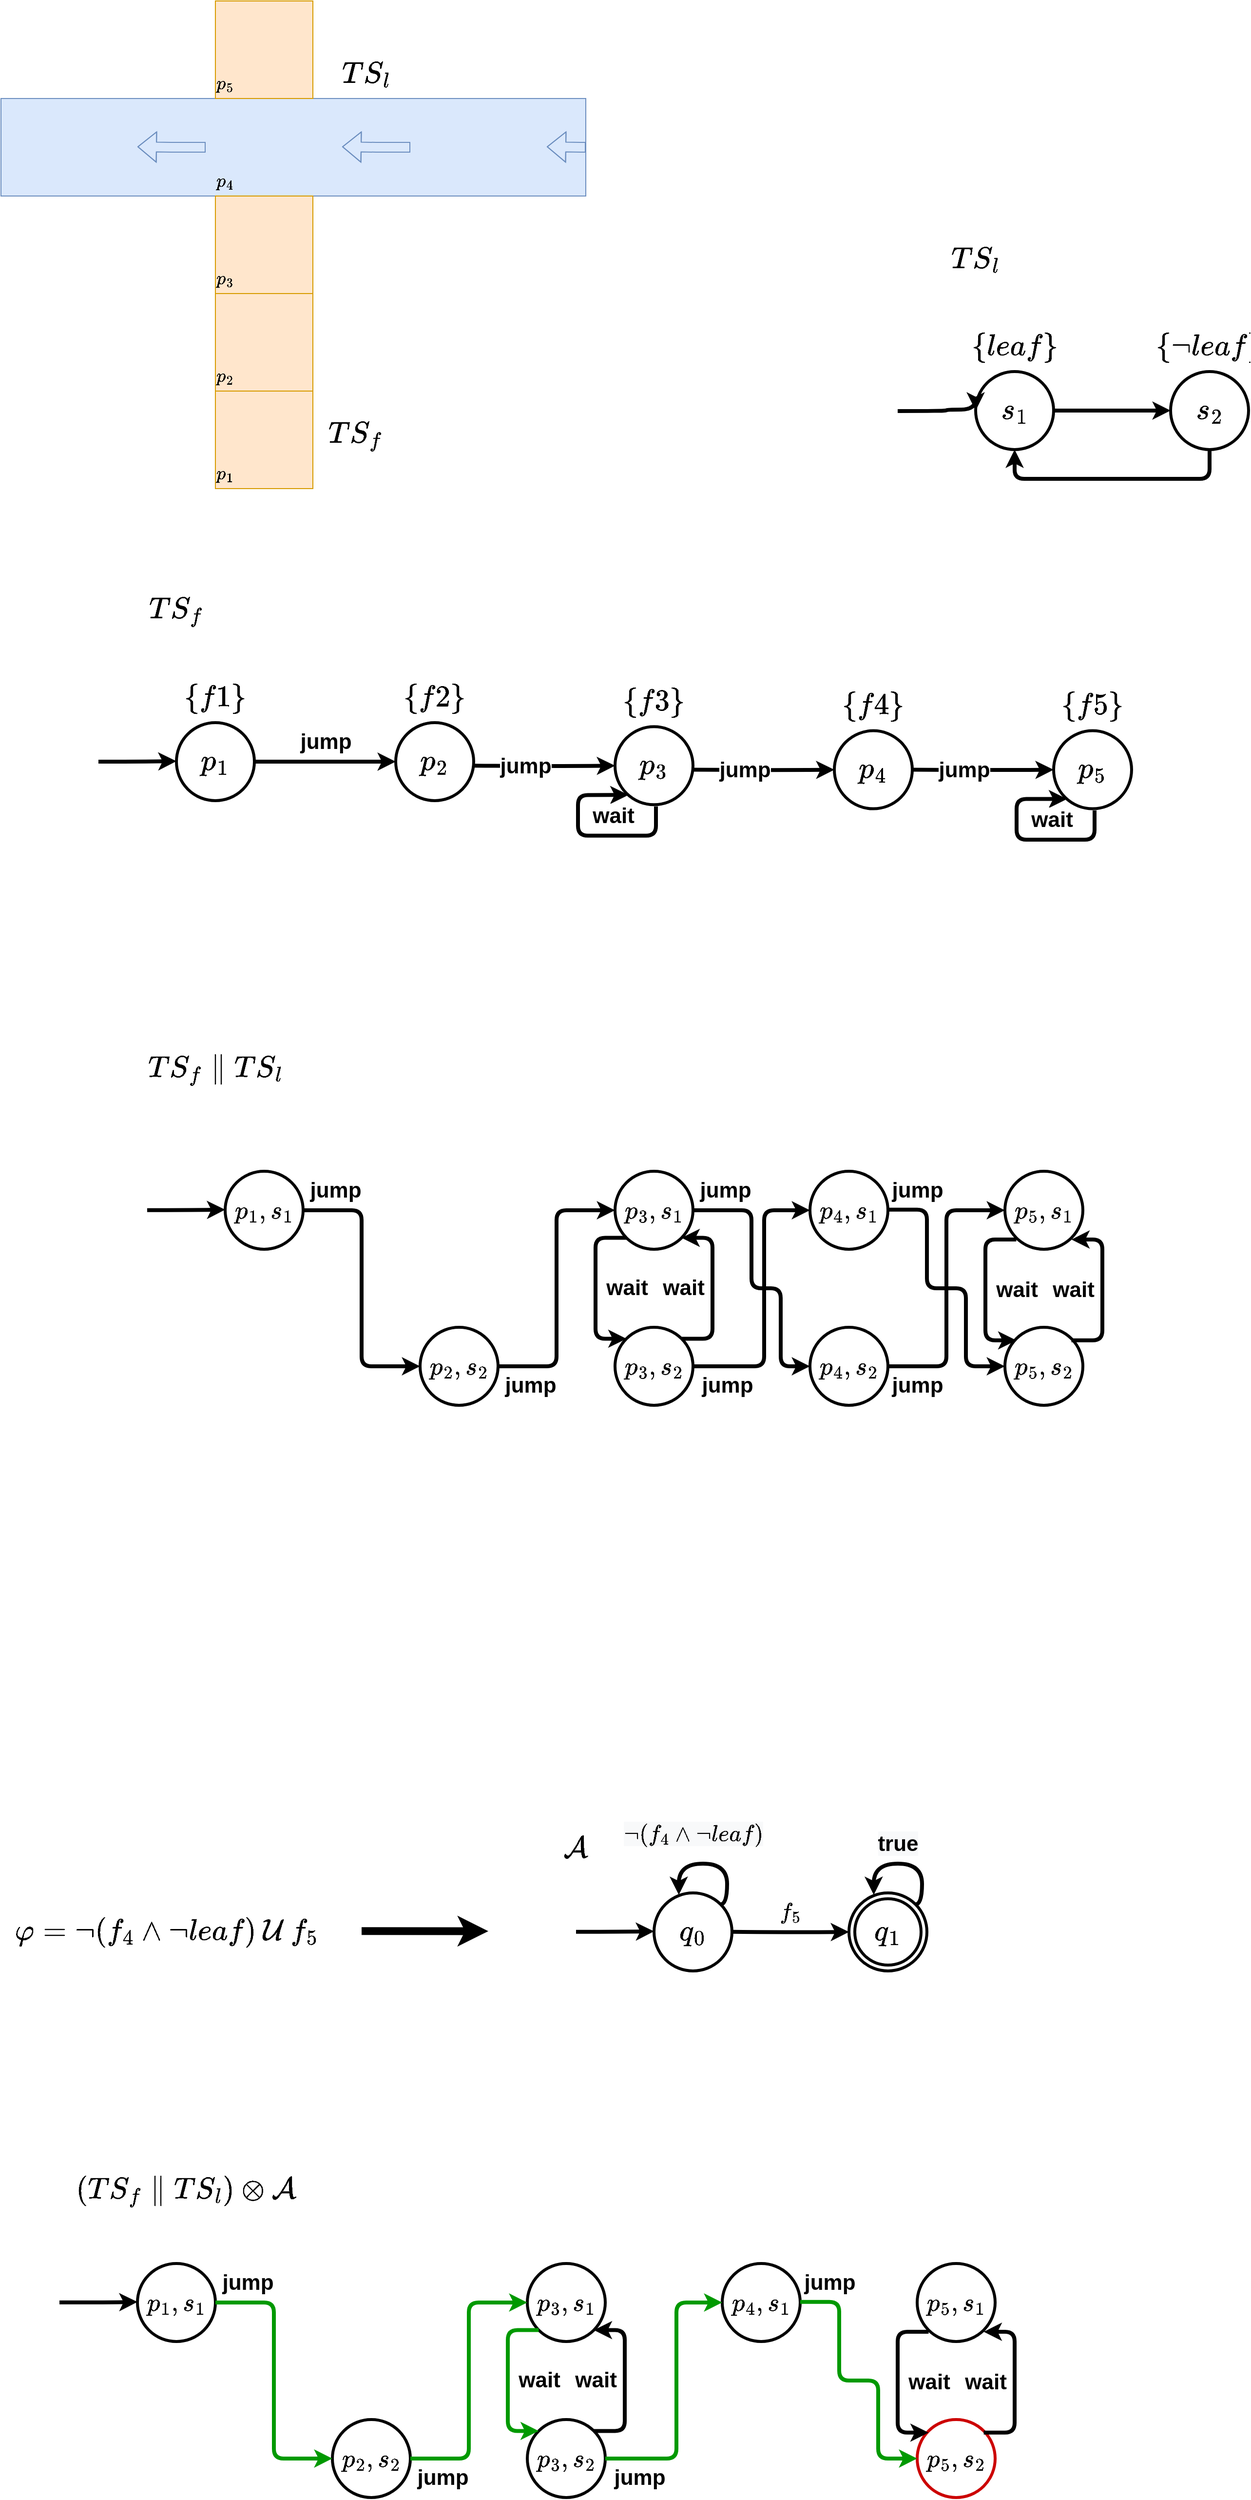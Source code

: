 <mxfile version="15.4.0" type="device" pages="6"><diagram id="U0oszq9olFJjRUDxNG94" name="Overview"><mxGraphModel dx="1813" dy="1347" grid="1" gridSize="10" guides="1" tooltips="1" connect="1" arrows="1" fold="1" page="1" pageScale="1" pageWidth="827" pageHeight="1169" math="1" shadow="0"><root><mxCell id="0"/><mxCell id="1" parent="0"/><mxCell id="A8UlViCri_adkAhPbX49-12" value="" style="rounded=0;whiteSpace=wrap;html=1;fillColor=#dae8fc;strokeColor=#6c8ebf;" vertex="1" parent="1"><mxGeometry x="20" y="300" width="600" height="100" as="geometry"/></mxCell><mxCell id="A8UlViCri_adkAhPbX49-5" value="" style="edgeStyle=orthogonalEdgeStyle;rounded=0;orthogonalLoop=1;jettySize=auto;html=1;" edge="1" parent="1" source="A8UlViCri_adkAhPbX49-3" target="A8UlViCri_adkAhPbX49-4"><mxGeometry relative="1" as="geometry"/></mxCell><mxCell id="A8UlViCri_adkAhPbX49-3" value="" style="whiteSpace=wrap;html=1;aspect=fixed;fillColor=#ffe6cc;strokeColor=#d79b00;" vertex="1" parent="1"><mxGeometry x="240" y="600" width="100" height="100" as="geometry"/></mxCell><mxCell id="A8UlViCri_adkAhPbX49-7" value="" style="edgeStyle=orthogonalEdgeStyle;rounded=0;orthogonalLoop=1;jettySize=auto;html=1;" edge="1" parent="1" source="A8UlViCri_adkAhPbX49-4" target="A8UlViCri_adkAhPbX49-6"><mxGeometry relative="1" as="geometry"><Array as="points"><mxPoint x="320" y="480"/><mxPoint x="320" y="480"/></Array></mxGeometry></mxCell><mxCell id="A8UlViCri_adkAhPbX49-4" value="" style="whiteSpace=wrap;html=1;aspect=fixed;fillColor=#ffe6cc;strokeColor=#d79b00;" vertex="1" parent="1"><mxGeometry x="240" y="500" width="100" height="100" as="geometry"/></mxCell><mxCell id="A8UlViCri_adkAhPbX49-6" value="" style="whiteSpace=wrap;html=1;aspect=fixed;fillColor=#ffe6cc;strokeColor=#d79b00;" vertex="1" parent="1"><mxGeometry x="240" y="400" width="100" height="100" as="geometry"/></mxCell><mxCell id="A8UlViCri_adkAhPbX49-9" value="" style="whiteSpace=wrap;html=1;aspect=fixed;fillColor=#ffe6cc;strokeColor=#d79b00;" vertex="1" parent="1"><mxGeometry x="240" y="200" width="100" height="100" as="geometry"/></mxCell><mxCell id="A8UlViCri_adkAhPbX49-11" value="" style="shape=image;verticalLabelPosition=bottom;labelBackgroundColor=#ffffff;verticalAlign=top;aspect=fixed;imageAspect=0;image=https://clipartmag.com/image/leaf-drawing-images-29.png;" vertex="1" parent="1"><mxGeometry x="240" y="300" width="100" height="100" as="geometry"/></mxCell><mxCell id="A8UlViCri_adkAhPbX49-13" value="" style="shape=image;verticalLabelPosition=bottom;labelBackgroundColor=#ffffff;verticalAlign=top;aspect=fixed;imageAspect=0;image=https://clipartmag.com/image/leaf-drawing-images-29.png;" vertex="1" parent="1"><mxGeometry x="40" y="300" width="100" height="100" as="geometry"/></mxCell><mxCell id="A8UlViCri_adkAhPbX49-14" value="" style="shape=image;verticalLabelPosition=bottom;labelBackgroundColor=#ffffff;verticalAlign=top;aspect=fixed;imageAspect=0;image=https://clipartmag.com/image/leaf-drawing-images-29.png;" vertex="1" parent="1"><mxGeometry x="440" y="300" width="100" height="100" as="geometry"/></mxCell><mxCell id="A8UlViCri_adkAhPbX49-15" value="" style="shape=flexArrow;endArrow=classic;html=1;rounded=0;edgeStyle=orthogonalEdgeStyle;fillColor=#dae8fc;strokeColor=#6c8ebf;" edge="1" parent="1"><mxGeometry width="50" height="50" relative="1" as="geometry"><mxPoint x="230" y="350" as="sourcePoint"/><mxPoint x="160" y="349.5" as="targetPoint"/><Array as="points"><mxPoint x="195" y="350"/></Array></mxGeometry></mxCell><mxCell id="A8UlViCri_adkAhPbX49-16" value="" style="shape=flexArrow;endArrow=classic;html=1;rounded=0;edgeStyle=orthogonalEdgeStyle;fillColor=#dae8fc;strokeColor=#6c8ebf;" edge="1" parent="1"><mxGeometry width="50" height="50" relative="1" as="geometry"><mxPoint x="440" y="350" as="sourcePoint"/><mxPoint x="370" y="349.5" as="targetPoint"/><Array as="points"><mxPoint x="405" y="350"/></Array></mxGeometry></mxCell><mxCell id="A8UlViCri_adkAhPbX49-17" value="" style="shape=flexArrow;endArrow=classic;html=1;rounded=0;edgeStyle=orthogonalEdgeStyle;fillColor=#dae8fc;strokeColor=#6c8ebf;" edge="1" parent="1"><mxGeometry width="50" height="50" relative="1" as="geometry"><mxPoint x="620" y="350" as="sourcePoint"/><mxPoint x="580" y="349.5" as="targetPoint"/><Array as="points"><mxPoint x="615" y="350"/></Array></mxGeometry></mxCell><mxCell id="A8UlViCri_adkAhPbX49-2" value="" style="shape=image;verticalLabelPosition=bottom;labelBackgroundColor=#ffffff;verticalAlign=top;aspect=fixed;imageAspect=0;image=https://image.spreadshirtmedia.com/image-server/v1/mp/designs/1017015109,width=178,height=178,version=1550269788/frog-birds-eye-view.png;fillColor=#ffe6cc;strokeColor=#d79b00;" vertex="1" parent="1"><mxGeometry x="240" y="600" width="100" height="100" as="geometry"/></mxCell><mxCell id="A8UlViCri_adkAhPbX49-19" value="\(TS_l\)" style="text;html=1;strokeColor=none;fillColor=none;align=center;verticalAlign=middle;whiteSpace=wrap;rounded=0;fontSize=26;" vertex="1" parent="1"><mxGeometry x="365" y="260" width="60" height="30" as="geometry"/></mxCell><mxCell id="A8UlViCri_adkAhPbX49-21" value="\(TS_f\)" style="text;html=1;strokeColor=none;fillColor=none;align=center;verticalAlign=middle;whiteSpace=wrap;rounded=0;fontSize=26;" vertex="1" parent="1"><mxGeometry x="354" y="630" width="60" height="30" as="geometry"/></mxCell><mxCell id="A8UlViCri_adkAhPbX49-37" style="edgeStyle=orthogonalEdgeStyle;curved=1;rounded=0;orthogonalLoop=1;jettySize=auto;html=1;entryX=0;entryY=0.5;entryDx=0;entryDy=0;fontSize=16;strokeWidth=4;" edge="1" parent="1" source="A8UlViCri_adkAhPbX49-24" target="A8UlViCri_adkAhPbX49-30"><mxGeometry relative="1" as="geometry"/></mxCell><mxCell id="A8UlViCri_adkAhPbX49-24" value="\(s_1\)" style="ellipse;whiteSpace=wrap;html=1;aspect=fixed;fontSize=26;strokeWidth=3;" vertex="1" parent="1"><mxGeometry x="1020" y="580" width="80" height="80" as="geometry"/></mxCell><mxCell id="A8UlViCri_adkAhPbX49-25" value="\(p_1\)" style="text;html=1;strokeColor=none;fillColor=none;align=center;verticalAlign=middle;whiteSpace=wrap;rounded=0;fontSize=16;" vertex="1" parent="1"><mxGeometry x="240" y="670" width="20" height="30" as="geometry"/></mxCell><mxCell id="A8UlViCri_adkAhPbX49-26" value="\(p_2&lt;br&gt;\)" style="text;html=1;strokeColor=none;fillColor=none;align=center;verticalAlign=middle;whiteSpace=wrap;rounded=0;fontSize=16;" vertex="1" parent="1"><mxGeometry x="240" y="570" width="20" height="30" as="geometry"/></mxCell><mxCell id="A8UlViCri_adkAhPbX49-27" value="\(p_3\)" style="text;html=1;strokeColor=none;fillColor=none;align=center;verticalAlign=middle;whiteSpace=wrap;rounded=0;fontSize=16;" vertex="1" parent="1"><mxGeometry x="240" y="470" width="20" height="30" as="geometry"/></mxCell><mxCell id="A8UlViCri_adkAhPbX49-28" value="\(p_4\)" style="text;html=1;strokeColor=none;fillColor=none;align=center;verticalAlign=middle;whiteSpace=wrap;rounded=0;fontSize=16;" vertex="1" parent="1"><mxGeometry x="240" y="370" width="20" height="30" as="geometry"/></mxCell><mxCell id="A8UlViCri_adkAhPbX49-29" value="\(p_5\)" style="text;html=1;strokeColor=none;fillColor=none;align=center;verticalAlign=middle;whiteSpace=wrap;rounded=0;fontSize=16;" vertex="1" parent="1"><mxGeometry x="240" y="270" width="20" height="30" as="geometry"/></mxCell><mxCell id="A8UlViCri_adkAhPbX49-30" value="\(s_2\)" style="ellipse;whiteSpace=wrap;html=1;aspect=fixed;fontSize=26;strokeWidth=3;" vertex="1" parent="1"><mxGeometry x="1220" y="580" width="80" height="80" as="geometry"/></mxCell><mxCell id="A8UlViCri_adkAhPbX49-31" value="\(\{leaf\}\)" style="text;html=1;strokeColor=none;fillColor=none;align=center;verticalAlign=middle;whiteSpace=wrap;rounded=0;fontSize=26;" vertex="1" parent="1"><mxGeometry x="1030" y="540" width="60" height="30" as="geometry"/></mxCell><mxCell id="A8UlViCri_adkAhPbX49-32" value="\(\{\lnot leaf\}\)" style="text;html=1;strokeColor=none;fillColor=none;align=center;verticalAlign=middle;whiteSpace=wrap;rounded=0;fontSize=26;" vertex="1" parent="1"><mxGeometry x="1230" y="540" width="60" height="30" as="geometry"/></mxCell><mxCell id="A8UlViCri_adkAhPbX49-38" value="" style="endArrow=classic;html=1;rounded=1;fontSize=16;strokeWidth=4;edgeStyle=orthogonalEdgeStyle;elbow=vertical;entryX=0.5;entryY=1;entryDx=0;entryDy=0;exitX=0.5;exitY=1;exitDx=0;exitDy=0;" edge="1" parent="1" source="A8UlViCri_adkAhPbX49-30" target="A8UlViCri_adkAhPbX49-24"><mxGeometry width="50" height="50" relative="1" as="geometry"><mxPoint x="1090" y="750" as="sourcePoint"/><mxPoint x="1040" y="800" as="targetPoint"/><Array as="points"><mxPoint x="1260" y="690"/><mxPoint x="1060" y="690"/></Array></mxGeometry></mxCell><mxCell id="A8UlViCri_adkAhPbX49-39" value="\(TS_l\)" style="text;html=1;strokeColor=none;fillColor=none;align=center;verticalAlign=middle;whiteSpace=wrap;rounded=0;fontSize=26;" vertex="1" parent="1"><mxGeometry x="990" y="450" width="60" height="30" as="geometry"/></mxCell><mxCell id="A8UlViCri_adkAhPbX49-40" value="jump" style="edgeStyle=orthogonalEdgeStyle;curved=1;rounded=0;orthogonalLoop=1;jettySize=auto;html=1;entryX=0;entryY=0.5;entryDx=0;entryDy=0;fontSize=22;strokeWidth=4;fontStyle=1" edge="1" parent="1" source="A8UlViCri_adkAhPbX49-41" target="A8UlViCri_adkAhPbX49-42"><mxGeometry y="20" relative="1" as="geometry"><mxPoint as="offset"/></mxGeometry></mxCell><mxCell id="A8UlViCri_adkAhPbX49-41" value="\(p_1\)" style="ellipse;whiteSpace=wrap;html=1;aspect=fixed;fontSize=26;strokeWidth=3;" vertex="1" parent="1"><mxGeometry x="200" y="940" width="80" height="80" as="geometry"/></mxCell><mxCell id="A8UlViCri_adkAhPbX49-42" value="\(p_2\)" style="ellipse;whiteSpace=wrap;html=1;aspect=fixed;fontSize=26;strokeWidth=3;" vertex="1" parent="1"><mxGeometry x="425" y="940" width="80" height="80" as="geometry"/></mxCell><mxCell id="A8UlViCri_adkAhPbX49-43" value="\(\{f1\}\)" style="text;html=1;strokeColor=none;fillColor=none;align=center;verticalAlign=middle;whiteSpace=wrap;rounded=0;fontSize=26;" vertex="1" parent="1"><mxGeometry x="210" y="900" width="60" height="30" as="geometry"/></mxCell><mxCell id="A8UlViCri_adkAhPbX49-44" value="\(\{f2\}\)" style="text;html=1;strokeColor=none;fillColor=none;align=center;verticalAlign=middle;whiteSpace=wrap;rounded=0;fontSize=26;" vertex="1" parent="1"><mxGeometry x="435" y="900" width="60" height="30" as="geometry"/></mxCell><mxCell id="A8UlViCri_adkAhPbX49-46" value="\(TS_f\)" style="text;html=1;strokeColor=none;fillColor=none;align=center;verticalAlign=middle;whiteSpace=wrap;rounded=0;fontSize=26;" vertex="1" parent="1"><mxGeometry x="170" y="810" width="60" height="30" as="geometry"/></mxCell><mxCell id="A8UlViCri_adkAhPbX49-61" value="jump" style="edgeStyle=orthogonalEdgeStyle;curved=1;rounded=0;orthogonalLoop=1;jettySize=auto;html=1;entryX=0;entryY=0.5;entryDx=0;entryDy=0;fontSize=22;strokeWidth=4;fontStyle=1" edge="1" parent="1" target="A8UlViCri_adkAhPbX49-62"><mxGeometry y="20" relative="1" as="geometry"><mxPoint x="505" y="984.15" as="sourcePoint"/><mxPoint as="offset"/></mxGeometry></mxCell><mxCell id="A8UlViCri_adkAhPbX49-62" value="\(p_3\)" style="ellipse;whiteSpace=wrap;html=1;aspect=fixed;fontSize=26;strokeWidth=3;" vertex="1" parent="1"><mxGeometry x="650" y="944.15" width="80" height="80" as="geometry"/></mxCell><mxCell id="A8UlViCri_adkAhPbX49-63" value="\(\{f3\}\)" style="text;html=1;strokeColor=none;fillColor=none;align=center;verticalAlign=middle;whiteSpace=wrap;rounded=0;fontSize=26;" vertex="1" parent="1"><mxGeometry x="660" y="904.15" width="60" height="30" as="geometry"/></mxCell><mxCell id="A8UlViCri_adkAhPbX49-64" value="wait" style="endArrow=classic;html=1;rounded=1;fontSize=22;strokeWidth=4;edgeStyle=orthogonalEdgeStyle;elbow=vertical;entryX=0;entryY=1;entryDx=0;entryDy=0;exitX=0.5;exitY=1;exitDx=0;exitDy=0;fontStyle=1" edge="1" parent="1"><mxGeometry x="-0.273" y="-20" width="50" height="50" relative="1" as="geometry"><mxPoint x="692" y="1025.87" as="sourcePoint"/><mxPoint x="663.716" y="1014.154" as="targetPoint"/><Array as="points"><mxPoint x="692" y="1055.87"/><mxPoint x="612" y="1055.87"/><mxPoint x="612" y="1013.87"/></Array><mxPoint as="offset"/></mxGeometry></mxCell><mxCell id="A8UlViCri_adkAhPbX49-65" value="jump" style="edgeStyle=orthogonalEdgeStyle;curved=1;rounded=0;orthogonalLoop=1;jettySize=auto;html=1;entryX=0;entryY=0.5;entryDx=0;entryDy=0;fontSize=22;strokeWidth=4;fontStyle=1" edge="1" parent="1" target="A8UlViCri_adkAhPbX49-66"><mxGeometry y="20" relative="1" as="geometry"><mxPoint x="730" y="988.28" as="sourcePoint"/><mxPoint as="offset"/></mxGeometry></mxCell><mxCell id="A8UlViCri_adkAhPbX49-66" value="\(p_4\)" style="ellipse;whiteSpace=wrap;html=1;aspect=fixed;fontSize=26;strokeWidth=3;" vertex="1" parent="1"><mxGeometry x="875" y="948.28" width="80" height="80" as="geometry"/></mxCell><mxCell id="A8UlViCri_adkAhPbX49-67" value="\(\{f4\}\)" style="text;html=1;strokeColor=none;fillColor=none;align=center;verticalAlign=middle;whiteSpace=wrap;rounded=0;fontSize=26;" vertex="1" parent="1"><mxGeometry x="885" y="908.28" width="60" height="30" as="geometry"/></mxCell><mxCell id="A8UlViCri_adkAhPbX49-69" value="jump" style="edgeStyle=orthogonalEdgeStyle;curved=1;rounded=0;orthogonalLoop=1;jettySize=auto;html=1;entryX=0;entryY=0.5;entryDx=0;entryDy=0;fontSize=22;strokeWidth=4;fontStyle=1" edge="1" parent="1" target="A8UlViCri_adkAhPbX49-70"><mxGeometry y="20" relative="1" as="geometry"><mxPoint x="955" y="988.28" as="sourcePoint"/><mxPoint as="offset"/></mxGeometry></mxCell><mxCell id="A8UlViCri_adkAhPbX49-70" value="\(p_5\)" style="ellipse;whiteSpace=wrap;html=1;aspect=fixed;fontSize=26;strokeWidth=3;" vertex="1" parent="1"><mxGeometry x="1100" y="948.28" width="80" height="80" as="geometry"/></mxCell><mxCell id="A8UlViCri_adkAhPbX49-71" value="\(\{f5\}\)" style="text;html=1;strokeColor=none;fillColor=none;align=center;verticalAlign=middle;whiteSpace=wrap;rounded=0;fontSize=26;" vertex="1" parent="1"><mxGeometry x="1110" y="908.28" width="60" height="30" as="geometry"/></mxCell><mxCell id="A8UlViCri_adkAhPbX49-72" value="wait" style="endArrow=classic;html=1;rounded=1;fontSize=22;strokeWidth=4;edgeStyle=orthogonalEdgeStyle;elbow=vertical;entryX=0;entryY=1;entryDx=0;entryDy=0;exitX=0.5;exitY=1;exitDx=0;exitDy=0;fontStyle=1" edge="1" parent="1"><mxGeometry x="-0.273" y="-20" width="50" height="50" relative="1" as="geometry"><mxPoint x="1142" y="1030.0" as="sourcePoint"/><mxPoint x="1113.716" y="1018.284" as="targetPoint"/><Array as="points"><mxPoint x="1142" y="1060.0"/><mxPoint x="1062" y="1060.0"/><mxPoint x="1062" y="1018"/></Array><mxPoint as="offset"/></mxGeometry></mxCell><mxCell id="XWpL__c4ra9FYTl0zVSG-1" value="\(TS_f \parallel TS_l\)" style="text;html=1;strokeColor=none;fillColor=none;align=center;verticalAlign=middle;whiteSpace=wrap;rounded=0;fontSize=26;" vertex="1" parent="1"><mxGeometry x="210" y="1280" width="60" height="30" as="geometry"/></mxCell><mxCell id="XWpL__c4ra9FYTl0zVSG-4" value="" style="edgeStyle=orthogonalEdgeStyle;curved=1;rounded=0;orthogonalLoop=1;jettySize=auto;html=1;entryX=0;entryY=0.5;entryDx=0;entryDy=0;fontSize=22;strokeWidth=4;fontStyle=1" edge="1" parent="1"><mxGeometry y="20" relative="1" as="geometry"><mxPoint x="940" y="620.5" as="sourcePoint"/><mxPoint x="1020" y="620" as="targetPoint"/><mxPoint as="offset"/><Array as="points"><mxPoint x="990" y="619"/><mxPoint x="1020" y="619"/></Array></mxGeometry></mxCell><mxCell id="XWpL__c4ra9FYTl0zVSG-5" value="" style="edgeStyle=orthogonalEdgeStyle;curved=1;rounded=0;orthogonalLoop=1;jettySize=auto;html=1;entryX=0;entryY=0.5;entryDx=0;entryDy=0;fontSize=22;strokeWidth=4;fontStyle=1" edge="1" parent="1"><mxGeometry y="20" relative="1" as="geometry"><mxPoint x="120" y="980" as="sourcePoint"/><mxPoint x="200" y="979.5" as="targetPoint"/><mxPoint as="offset"/><Array as="points"><mxPoint x="160" y="980"/></Array></mxGeometry></mxCell><mxCell id="XWpL__c4ra9FYTl0zVSG-6" value="&lt;font style=&quot;font-size: 22px&quot;&gt;\(p_1,s_1\)&lt;/font&gt;" style="ellipse;whiteSpace=wrap;html=1;aspect=fixed;fontSize=26;strokeWidth=3;" vertex="1" parent="1"><mxGeometry x="250" y="1400" width="80" height="80" as="geometry"/></mxCell><mxCell id="XWpL__c4ra9FYTl0zVSG-7" value="" style="edgeStyle=orthogonalEdgeStyle;curved=1;rounded=0;orthogonalLoop=1;jettySize=auto;html=1;entryX=0;entryY=0.5;entryDx=0;entryDy=0;fontSize=22;strokeWidth=4;fontStyle=1" edge="1" parent="1"><mxGeometry y="20" relative="1" as="geometry"><mxPoint x="170.0" y="1439.91" as="sourcePoint"/><mxPoint x="250.0" y="1439.41" as="targetPoint"/><mxPoint as="offset"/><Array as="points"><mxPoint x="210" y="1439.91"/></Array></mxGeometry></mxCell><mxCell id="XWpL__c4ra9FYTl0zVSG-11" value="&lt;font style=&quot;font-size: 22px&quot;&gt;\(p_2,s_2\)&lt;/font&gt;" style="ellipse;whiteSpace=wrap;html=1;aspect=fixed;fontSize=26;strokeWidth=3;" vertex="1" parent="1"><mxGeometry x="450" y="1560" width="80" height="80" as="geometry"/></mxCell><mxCell id="XWpL__c4ra9FYTl0zVSG-12" value="jump" style="orthogonalLoop=1;jettySize=auto;html=1;entryX=0;entryY=0.5;entryDx=0;entryDy=0;fontSize=22;strokeWidth=4;fontStyle=1;exitX=1;exitY=0.5;exitDx=0;exitDy=0;elbow=vertical;edgeStyle=orthogonalEdgeStyle;rounded=1;" edge="1" parent="1" target="XWpL__c4ra9FYTl0zVSG-11" source="XWpL__c4ra9FYTl0zVSG-6"><mxGeometry x="-0.764" y="20" relative="1" as="geometry"><mxPoint x="369" y="1720.0" as="sourcePoint"/><mxPoint x="339.0" y="1769.5" as="targetPoint"/><mxPoint as="offset"/></mxGeometry></mxCell><mxCell id="XWpL__c4ra9FYTl0zVSG-17" value="&lt;font style=&quot;font-size: 22px&quot;&gt;\(p_3,s_1\)&lt;/font&gt;" style="ellipse;whiteSpace=wrap;html=1;aspect=fixed;fontSize=26;strokeWidth=3;" vertex="1" parent="1"><mxGeometry x="650" y="1400" width="80" height="80" as="geometry"/></mxCell><mxCell id="XWpL__c4ra9FYTl0zVSG-18" value="&lt;font style=&quot;font-size: 22px&quot;&gt;\(p_3,s_2\)&lt;/font&gt;" style="ellipse;whiteSpace=wrap;html=1;aspect=fixed;fontSize=26;strokeWidth=3;" vertex="1" parent="1"><mxGeometry x="650" y="1560" width="80" height="80" as="geometry"/></mxCell><mxCell id="XWpL__c4ra9FYTl0zVSG-19" value="wait" style="orthogonalLoop=1;jettySize=auto;html=1;entryX=0;entryY=0;entryDx=0;entryDy=0;fontSize=22;strokeWidth=4;fontStyle=1;edgeStyle=orthogonalEdgeStyle;elbow=vertical;rounded=1;exitX=0;exitY=1;exitDx=0;exitDy=0;" edge="1" parent="1" source="XWpL__c4ra9FYTl0zVSG-17" target="XWpL__c4ra9FYTl0zVSG-18"><mxGeometry y="32" relative="1" as="geometry"><mxPoint x="610" y="1480" as="sourcePoint"/><mxPoint x="660.0" y="1609.5" as="targetPoint"/><mxPoint as="offset"/><Array as="points"><mxPoint x="630" y="1468"/><mxPoint x="630" y="1572"/></Array></mxGeometry></mxCell><mxCell id="XWpL__c4ra9FYTl0zVSG-20" value="&lt;font style=&quot;font-size: 22px&quot;&gt;\(p_4,s_2\)&lt;/font&gt;" style="ellipse;whiteSpace=wrap;html=1;aspect=fixed;fontSize=26;strokeWidth=3;" vertex="1" parent="1"><mxGeometry x="850" y="1560" width="80" height="80" as="geometry"/></mxCell><mxCell id="XWpL__c4ra9FYTl0zVSG-21" value="jump" style="orthogonalLoop=1;jettySize=auto;html=1;entryX=0;entryY=0.5;entryDx=0;entryDy=0;fontSize=22;strokeWidth=4;fontStyle=1;exitX=1;exitY=0.5;exitDx=0;exitDy=0;edgeStyle=orthogonalEdgeStyle;elbow=vertical;rounded=1;" edge="1" parent="1" source="XWpL__c4ra9FYTl0zVSG-17" target="XWpL__c4ra9FYTl0zVSG-20"><mxGeometry x="-0.764" y="20" relative="1" as="geometry"><mxPoint x="690" y="1720.0" as="sourcePoint"/><mxPoint x="660.0" y="1769.5" as="targetPoint"/><mxPoint as="offset"/><Array as="points"><mxPoint x="790" y="1440"/><mxPoint x="790" y="1520"/><mxPoint x="820" y="1520"/><mxPoint x="820" y="1600"/></Array></mxGeometry></mxCell><mxCell id="XWpL__c4ra9FYTl0zVSG-23" value="jump" style="orthogonalLoop=1;jettySize=auto;html=1;fontSize=22;strokeWidth=4;fontStyle=1;exitX=1;exitY=0.5;exitDx=0;exitDy=0;edgeStyle=orthogonalEdgeStyle;elbow=vertical;rounded=1;entryX=0;entryY=0.5;entryDx=0;entryDy=0;" edge="1" parent="1" target="XWpL__c4ra9FYTl0zVSG-17" source="XWpL__c4ra9FYTl0zVSG-11"><mxGeometry x="-0.764" y="-20" relative="1" as="geometry"><mxPoint x="569" y="1600.0" as="sourcePoint"/><mxPoint x="560" y="1380" as="targetPoint"/><mxPoint as="offset"/><Array as="points"><mxPoint x="590" y="1600"/><mxPoint x="590" y="1440"/></Array></mxGeometry></mxCell><mxCell id="XWpL__c4ra9FYTl0zVSG-26" value="wait" style="orthogonalLoop=1;jettySize=auto;html=1;fontSize=22;strokeWidth=4;fontStyle=1;edgeStyle=orthogonalEdgeStyle;elbow=vertical;exitX=1;exitY=0;exitDx=0;exitDy=0;rounded=1;entryX=1;entryY=1;entryDx=0;entryDy=0;" edge="1" parent="1" source="XWpL__c4ra9FYTl0zVSG-18" target="XWpL__c4ra9FYTl0zVSG-17"><mxGeometry x="-0.015" y="30" relative="1" as="geometry"><mxPoint x="800" y="1400" as="sourcePoint"/><mxPoint x="690" y="1510" as="targetPoint"/><mxPoint y="-1" as="offset"/><Array as="points"><mxPoint x="750" y="1572"/><mxPoint x="750" y="1468"/></Array></mxGeometry></mxCell><mxCell id="XWpL__c4ra9FYTl0zVSG-27" value="&lt;font style=&quot;font-size: 22px&quot;&gt;\(p_4,s_1\)&lt;/font&gt;" style="ellipse;whiteSpace=wrap;html=1;aspect=fixed;fontSize=26;strokeWidth=3;" vertex="1" parent="1"><mxGeometry x="850" y="1400" width="80" height="80" as="geometry"/></mxCell><mxCell id="XWpL__c4ra9FYTl0zVSG-28" value="jump" style="orthogonalLoop=1;jettySize=auto;html=1;entryX=0;entryY=0.5;entryDx=0;entryDy=0;fontSize=22;strokeWidth=4;fontStyle=1;edgeStyle=orthogonalEdgeStyle;elbow=vertical;exitX=1;exitY=0.5;exitDx=0;exitDy=0;rounded=1;" edge="1" parent="1" source="XWpL__c4ra9FYTl0zVSG-18" target="XWpL__c4ra9FYTl0zVSG-27"><mxGeometry x="-0.749" y="-20" relative="1" as="geometry"><mxPoint x="810" y="1570" as="sourcePoint"/><mxPoint x="780.0" y="1649.5" as="targetPoint"/><mxPoint as="offset"/><Array as="points"><mxPoint x="803" y="1600"/><mxPoint x="803" y="1440"/></Array></mxGeometry></mxCell><mxCell id="XWpL__c4ra9FYTl0zVSG-34" value="&lt;font style=&quot;font-size: 22px&quot;&gt;\(p_5,s_2\)&lt;/font&gt;" style="ellipse;whiteSpace=wrap;html=1;aspect=fixed;fontSize=26;strokeWidth=3;" vertex="1" parent="1"><mxGeometry x="1050" y="1560" width="80" height="80" as="geometry"/></mxCell><mxCell id="XWpL__c4ra9FYTl0zVSG-35" value="&lt;font style=&quot;font-size: 22px&quot;&gt;\(p_5,s_1\)&lt;/font&gt;" style="ellipse;whiteSpace=wrap;html=1;aspect=fixed;fontSize=26;strokeWidth=3;" vertex="1" parent="1"><mxGeometry x="1050" y="1400" width="80" height="80" as="geometry"/></mxCell><mxCell id="XWpL__c4ra9FYTl0zVSG-36" value="jump" style="orthogonalLoop=1;jettySize=auto;html=1;entryX=0;entryY=0.5;entryDx=0;entryDy=0;fontSize=22;strokeWidth=4;fontStyle=1;exitX=1;exitY=0.5;exitDx=0;exitDy=0;edgeStyle=orthogonalEdgeStyle;elbow=vertical;rounded=1;" edge="1" parent="1" source="XWpL__c4ra9FYTl0zVSG-20" target="XWpL__c4ra9FYTl0zVSG-35"><mxGeometry x="-0.786" y="-20" relative="1" as="geometry"><mxPoint x="740" y="1450.0" as="sourcePoint"/><mxPoint x="860.0" y="1610.0" as="targetPoint"/><mxPoint as="offset"/><Array as="points"><mxPoint x="990" y="1600"/><mxPoint x="990" y="1440"/></Array></mxGeometry></mxCell><mxCell id="XWpL__c4ra9FYTl0zVSG-37" value="jump" style="orthogonalLoop=1;jettySize=auto;html=1;entryX=0;entryY=0.5;entryDx=0;entryDy=0;fontSize=22;strokeWidth=4;fontStyle=1;exitX=1;exitY=0.5;exitDx=0;exitDy=0;edgeStyle=orthogonalEdgeStyle;elbow=vertical;rounded=1;" edge="1" parent="1" target="XWpL__c4ra9FYTl0zVSG-34"><mxGeometry x="-0.786" y="19" relative="1" as="geometry"><mxPoint x="930.0" y="1439.41" as="sourcePoint"/><mxPoint x="1050.0" y="1439.41" as="targetPoint"/><mxPoint as="offset"/><Array as="points"><mxPoint x="970" y="1439"/><mxPoint x="970" y="1520"/><mxPoint x="1010" y="1520"/><mxPoint x="1010" y="1600"/></Array></mxGeometry></mxCell><mxCell id="XWpL__c4ra9FYTl0zVSG-38" value="wait" style="orthogonalLoop=1;jettySize=auto;html=1;entryX=0;entryY=0;entryDx=0;entryDy=0;fontSize=22;strokeWidth=4;fontStyle=1;edgeStyle=orthogonalEdgeStyle;elbow=vertical;rounded=1;exitX=0;exitY=1;exitDx=0;exitDy=0;" edge="1" parent="1"><mxGeometry y="32" relative="1" as="geometry"><mxPoint x="1061.716" y="1470.004" as="sourcePoint"/><mxPoint x="1061.716" y="1573.436" as="targetPoint"/><mxPoint as="offset"/><Array as="points"><mxPoint x="1030" y="1469.72"/><mxPoint x="1030" y="1573.72"/></Array></mxGeometry></mxCell><mxCell id="XWpL__c4ra9FYTl0zVSG-39" value="wait" style="orthogonalLoop=1;jettySize=auto;html=1;fontSize=22;strokeWidth=4;fontStyle=1;edgeStyle=orthogonalEdgeStyle;elbow=vertical;exitX=1;exitY=0;exitDx=0;exitDy=0;rounded=1;entryX=1;entryY=1;entryDx=0;entryDy=0;" edge="1" parent="1"><mxGeometry x="-0.015" y="30" relative="1" as="geometry"><mxPoint x="1118.284" y="1573.436" as="sourcePoint"/><mxPoint x="1118.284" y="1470.004" as="targetPoint"/><mxPoint y="-1" as="offset"/><Array as="points"><mxPoint x="1150" y="1573.72"/><mxPoint x="1150" y="1469.72"/></Array></mxGeometry></mxCell><mxCell id="INI5qc0DhDf-Qe5SgZCY-1" value="\( \varphi = \lnot(f_4 \land \lnot leaf)\mathbin{\mathcal{U}} f_5\)" style="text;html=1;strokeColor=none;fillColor=none;align=center;verticalAlign=middle;whiteSpace=wrap;rounded=0;fontSize=26;" vertex="1" parent="1"><mxGeometry x="50" y="2165" width="280" height="30" as="geometry"/></mxCell><mxCell id="INI5qc0DhDf-Qe5SgZCY-2" value="" style="edgeStyle=orthogonalEdgeStyle;curved=1;rounded=0;orthogonalLoop=1;jettySize=auto;html=1;fontSize=22;strokeWidth=8;fontStyle=1" edge="1" parent="1"><mxGeometry y="20" relative="1" as="geometry"><mxPoint x="390" y="2179.17" as="sourcePoint"/><mxPoint x="520" y="2179.17" as="targetPoint"/><mxPoint as="offset"/><Array as="points"><mxPoint x="520" y="2179.17"/></Array></mxGeometry></mxCell><mxCell id="INI5qc0DhDf-Qe5SgZCY-3" value="\( \mathbin{\mathcal{A}}\)" style="text;html=1;strokeColor=none;fillColor=none;align=center;verticalAlign=middle;whiteSpace=wrap;rounded=0;fontSize=26;" vertex="1" parent="1"><mxGeometry x="590" y="2080" width="40" height="30" as="geometry"/></mxCell><mxCell id="INI5qc0DhDf-Qe5SgZCY-4" value="\(q_0\)" style="ellipse;whiteSpace=wrap;html=1;aspect=fixed;fontSize=26;strokeWidth=3;" vertex="1" parent="1"><mxGeometry x="690" y="2140" width="80" height="80" as="geometry"/></mxCell><mxCell id="INI5qc0DhDf-Qe5SgZCY-6" value="&lt;span style=&quot;font-weight: 400 ; background-color: rgb(248 , 249 , 250)&quot;&gt;&lt;font style=&quot;font-size: 20px&quot;&gt;\(\lnot(f_4 \land \lnot leaf)\)&lt;/font&gt;&lt;/span&gt;" style="endArrow=classic;html=1;fontSize=22;strokeWidth=4;edgeStyle=orthogonalEdgeStyle;elbow=vertical;entryX=0.318;entryY=0.025;entryDx=0;entryDy=0;exitX=1;exitY=0;exitDx=0;exitDy=0;fontStyle=1;curved=1;entryPerimeter=0;" edge="1" parent="1" source="INI5qc0DhDf-Qe5SgZCY-4" target="INI5qc0DhDf-Qe5SgZCY-4"><mxGeometry x="0.284" y="-30" width="50" height="50" relative="1" as="geometry"><mxPoint x="732" y="2221.72" as="sourcePoint"/><mxPoint x="703.716" y="2210.004" as="targetPoint"/><Array as="points"><mxPoint x="765" y="2152"/><mxPoint x="765" y="2110"/><mxPoint x="715" y="2110"/></Array><mxPoint as="offset"/></mxGeometry></mxCell><mxCell id="INI5qc0DhDf-Qe5SgZCY-7" value="" style="edgeStyle=orthogonalEdgeStyle;curved=1;rounded=0;orthogonalLoop=1;jettySize=auto;html=1;entryX=0;entryY=0.5;entryDx=0;entryDy=0;fontSize=22;strokeWidth=4;fontStyle=1" edge="1" parent="1"><mxGeometry y="20" relative="1" as="geometry"><mxPoint x="610.0" y="2179.91" as="sourcePoint"/><mxPoint x="690.0" y="2179.41" as="targetPoint"/><mxPoint as="offset"/><Array as="points"><mxPoint x="650" y="2179.91"/></Array></mxGeometry></mxCell><mxCell id="INI5qc0DhDf-Qe5SgZCY-9" value="&lt;span style=&quot;background-color: rgb(248 , 249 , 250)&quot;&gt;&lt;font style=&quot;font-size: 22px&quot;&gt;true&lt;/font&gt;&lt;/span&gt;" style="endArrow=classic;html=1;fontSize=22;strokeWidth=4;edgeStyle=orthogonalEdgeStyle;elbow=vertical;entryX=0.318;entryY=0.025;entryDx=0;entryDy=0;exitX=1;exitY=0;exitDx=0;exitDy=0;fontStyle=1;curved=1;entryPerimeter=0;" edge="1" parent="1"><mxGeometry x="0.129" y="-20" width="50" height="50" relative="1" as="geometry"><mxPoint x="958.284" y="2151.716" as="sourcePoint"/><mxPoint x="915.44" y="2142.0" as="targetPoint"/><Array as="points"><mxPoint x="965" y="2152"/><mxPoint x="965" y="2110"/><mxPoint x="915" y="2110"/></Array><mxPoint as="offset"/></mxGeometry></mxCell><mxCell id="INI5qc0DhDf-Qe5SgZCY-10" value="&lt;span style=&quot;font-weight: normal&quot;&gt;&lt;font style=&quot;font-size: 20px&quot;&gt;\(f_5\)&lt;/font&gt;&lt;/span&gt;" style="edgeStyle=orthogonalEdgeStyle;curved=1;rounded=0;orthogonalLoop=1;jettySize=auto;html=1;entryX=0;entryY=0.5;entryDx=0;entryDy=0;fontSize=22;strokeWidth=4;fontStyle=1" edge="1" parent="1" target="INI5qc0DhDf-Qe5SgZCY-11"><mxGeometry y="20" relative="1" as="geometry"><mxPoint x="770.0" y="2179.91" as="sourcePoint"/><mxPoint x="890" y="2180" as="targetPoint"/><mxPoint as="offset"/><Array as="points"/></mxGeometry></mxCell><mxCell id="INI5qc0DhDf-Qe5SgZCY-11" value="&lt;span style=&quot;font-size: 26px&quot;&gt;\(q_1\)&lt;/span&gt;" style="ellipse;shape=doubleEllipse;whiteSpace=wrap;html=1;aspect=fixed;shadow=0;fontSize=22;fontColor=none;strokeWidth=3;" vertex="1" parent="1"><mxGeometry x="890" y="2140" width="80" height="80" as="geometry"/></mxCell><mxCell id="pOKNDMVvI5-mb1Mpq4tT-1" value="\((TS_f \parallel TS_l) \otimes \mathbin{\mathcal{A}}\)" style="text;html=1;strokeColor=none;fillColor=none;align=center;verticalAlign=middle;whiteSpace=wrap;rounded=0;fontSize=26;" vertex="1" parent="1"><mxGeometry x="180" y="2430" width="60" height="30" as="geometry"/></mxCell><mxCell id="pOKNDMVvI5-mb1Mpq4tT-2" value="&lt;font style=&quot;font-size: 22px&quot;&gt;\(p_1,s_1\)&lt;/font&gt;" style="ellipse;whiteSpace=wrap;html=1;aspect=fixed;fontSize=26;strokeWidth=3;" vertex="1" parent="1"><mxGeometry x="160" y="2520" width="80" height="80" as="geometry"/></mxCell><mxCell id="pOKNDMVvI5-mb1Mpq4tT-3" value="" style="edgeStyle=orthogonalEdgeStyle;curved=1;rounded=0;orthogonalLoop=1;jettySize=auto;html=1;entryX=0;entryY=0.5;entryDx=0;entryDy=0;fontSize=22;strokeWidth=4;fontStyle=1" edge="1" parent="1"><mxGeometry y="20" relative="1" as="geometry"><mxPoint x="80.0" y="2559.91" as="sourcePoint"/><mxPoint x="160" y="2559.41" as="targetPoint"/><mxPoint as="offset"/><Array as="points"><mxPoint x="120" y="2559.91"/></Array></mxGeometry></mxCell><mxCell id="pOKNDMVvI5-mb1Mpq4tT-4" value="&lt;font style=&quot;font-size: 22px&quot;&gt;\(p_2,s_2\)&lt;/font&gt;" style="ellipse;whiteSpace=wrap;html=1;aspect=fixed;fontSize=26;strokeWidth=3;" vertex="1" parent="1"><mxGeometry x="360" y="2680" width="80" height="80" as="geometry"/></mxCell><mxCell id="pOKNDMVvI5-mb1Mpq4tT-5" value="jump" style="orthogonalLoop=1;jettySize=auto;html=1;entryX=0;entryY=0.5;entryDx=0;entryDy=0;fontSize=22;strokeWidth=4;fontStyle=1;exitX=1;exitY=0.5;exitDx=0;exitDy=0;elbow=vertical;edgeStyle=orthogonalEdgeStyle;rounded=1;strokeColor=#009900;" edge="1" parent="1" source="pOKNDMVvI5-mb1Mpq4tT-2" target="pOKNDMVvI5-mb1Mpq4tT-4"><mxGeometry x="-0.764" y="20" relative="1" as="geometry"><mxPoint x="279" y="2840.0" as="sourcePoint"/><mxPoint x="249.0" y="2889.5" as="targetPoint"/><mxPoint as="offset"/></mxGeometry></mxCell><mxCell id="pOKNDMVvI5-mb1Mpq4tT-6" value="&lt;font style=&quot;font-size: 22px&quot;&gt;\(p_3,s_1\)&lt;/font&gt;" style="ellipse;whiteSpace=wrap;html=1;aspect=fixed;fontSize=26;strokeWidth=3;" vertex="1" parent="1"><mxGeometry x="560" y="2520" width="80" height="80" as="geometry"/></mxCell><mxCell id="pOKNDMVvI5-mb1Mpq4tT-7" value="&lt;font style=&quot;font-size: 22px&quot;&gt;\(p_3,s_2\)&lt;/font&gt;" style="ellipse;whiteSpace=wrap;html=1;aspect=fixed;fontSize=26;strokeWidth=3;" vertex="1" parent="1"><mxGeometry x="560" y="2680" width="80" height="80" as="geometry"/></mxCell><mxCell id="pOKNDMVvI5-mb1Mpq4tT-8" value="wait" style="orthogonalLoop=1;jettySize=auto;html=1;entryX=0;entryY=0;entryDx=0;entryDy=0;fontSize=22;strokeWidth=4;fontStyle=1;edgeStyle=orthogonalEdgeStyle;elbow=vertical;rounded=1;exitX=0;exitY=1;exitDx=0;exitDy=0;strokeColor=#009900;" edge="1" parent="1" source="pOKNDMVvI5-mb1Mpq4tT-6" target="pOKNDMVvI5-mb1Mpq4tT-7"><mxGeometry y="32" relative="1" as="geometry"><mxPoint x="520" y="2600" as="sourcePoint"/><mxPoint x="570.0" y="2729.5" as="targetPoint"/><mxPoint as="offset"/><Array as="points"><mxPoint x="540" y="2588"/><mxPoint x="540" y="2692"/></Array></mxGeometry></mxCell><mxCell id="pOKNDMVvI5-mb1Mpq4tT-11" value="jump" style="orthogonalLoop=1;jettySize=auto;html=1;fontSize=22;strokeWidth=4;fontStyle=1;exitX=1;exitY=0.5;exitDx=0;exitDy=0;edgeStyle=orthogonalEdgeStyle;elbow=vertical;rounded=1;entryX=0;entryY=0.5;entryDx=0;entryDy=0;strokeColor=#009900;" edge="1" parent="1" source="pOKNDMVvI5-mb1Mpq4tT-4" target="pOKNDMVvI5-mb1Mpq4tT-6"><mxGeometry x="-0.764" y="-20" relative="1" as="geometry"><mxPoint x="479" y="2720.0" as="sourcePoint"/><mxPoint x="470" y="2500" as="targetPoint"/><mxPoint as="offset"/><Array as="points"><mxPoint x="500" y="2720"/><mxPoint x="500" y="2560"/></Array></mxGeometry></mxCell><mxCell id="pOKNDMVvI5-mb1Mpq4tT-12" value="wait" style="orthogonalLoop=1;jettySize=auto;html=1;fontSize=22;strokeWidth=4;fontStyle=1;edgeStyle=orthogonalEdgeStyle;elbow=vertical;exitX=1;exitY=0;exitDx=0;exitDy=0;rounded=1;entryX=1;entryY=1;entryDx=0;entryDy=0;" edge="1" parent="1" source="pOKNDMVvI5-mb1Mpq4tT-7" target="pOKNDMVvI5-mb1Mpq4tT-6"><mxGeometry x="-0.015" y="30" relative="1" as="geometry"><mxPoint x="710" y="2520" as="sourcePoint"/><mxPoint x="600" y="2630" as="targetPoint"/><mxPoint y="-1" as="offset"/><Array as="points"><mxPoint x="660" y="2692"/><mxPoint x="660" y="2588"/></Array></mxGeometry></mxCell><mxCell id="pOKNDMVvI5-mb1Mpq4tT-13" value="&lt;font style=&quot;font-size: 22px&quot;&gt;\(p_4,s_1\)&lt;/font&gt;" style="ellipse;whiteSpace=wrap;html=1;aspect=fixed;fontSize=26;strokeWidth=3;" vertex="1" parent="1"><mxGeometry x="760" y="2520" width="80" height="80" as="geometry"/></mxCell><mxCell id="pOKNDMVvI5-mb1Mpq4tT-14" value="jump" style="orthogonalLoop=1;jettySize=auto;html=1;entryX=0;entryY=0.5;entryDx=0;entryDy=0;fontSize=22;strokeWidth=4;fontStyle=1;edgeStyle=orthogonalEdgeStyle;elbow=vertical;exitX=1;exitY=0.5;exitDx=0;exitDy=0;rounded=1;strokeColor=#009900;" edge="1" parent="1" source="pOKNDMVvI5-mb1Mpq4tT-7" target="pOKNDMVvI5-mb1Mpq4tT-13"><mxGeometry x="-0.749" y="-20" relative="1" as="geometry"><mxPoint x="720" y="2690" as="sourcePoint"/><mxPoint x="690.0" y="2769.5" as="targetPoint"/><mxPoint as="offset"/><Array as="points"><mxPoint x="713" y="2720"/><mxPoint x="713" y="2560"/></Array></mxGeometry></mxCell><mxCell id="pOKNDMVvI5-mb1Mpq4tT-15" value="&lt;font style=&quot;font-size: 22px&quot;&gt;\(p_5,s_2\)&lt;/font&gt;" style="ellipse;whiteSpace=wrap;html=1;aspect=fixed;fontSize=26;strokeWidth=3;strokeColor=#CC0000;" vertex="1" parent="1"><mxGeometry x="960" y="2680" width="80" height="80" as="geometry"/></mxCell><mxCell id="pOKNDMVvI5-mb1Mpq4tT-16" value="&lt;font style=&quot;font-size: 22px&quot;&gt;\(p_5,s_1\)&lt;/font&gt;" style="ellipse;whiteSpace=wrap;html=1;aspect=fixed;fontSize=26;strokeWidth=3;strokeColor=#000000;" vertex="1" parent="1"><mxGeometry x="960" y="2520" width="80" height="80" as="geometry"/></mxCell><mxCell id="pOKNDMVvI5-mb1Mpq4tT-18" value="jump" style="orthogonalLoop=1;jettySize=auto;html=1;entryX=0;entryY=0.5;entryDx=0;entryDy=0;fontSize=22;strokeWidth=4;fontStyle=1;exitX=1;exitY=0.5;exitDx=0;exitDy=0;edgeStyle=orthogonalEdgeStyle;elbow=vertical;rounded=1;strokeColor=#009900;" edge="1" parent="1" target="pOKNDMVvI5-mb1Mpq4tT-15"><mxGeometry x="-0.786" y="19" relative="1" as="geometry"><mxPoint x="840.0" y="2559.41" as="sourcePoint"/><mxPoint x="960.0" y="2559.41" as="targetPoint"/><mxPoint as="offset"/><Array as="points"><mxPoint x="880" y="2559"/><mxPoint x="880" y="2640"/><mxPoint x="920" y="2640"/><mxPoint x="920" y="2720"/></Array></mxGeometry></mxCell><mxCell id="pOKNDMVvI5-mb1Mpq4tT-19" value="wait" style="orthogonalLoop=1;jettySize=auto;html=1;entryX=0;entryY=0;entryDx=0;entryDy=0;fontSize=22;strokeWidth=4;fontStyle=1;edgeStyle=orthogonalEdgeStyle;elbow=vertical;rounded=1;exitX=0;exitY=1;exitDx=0;exitDy=0;strokeColor=#000000;" edge="1" parent="1"><mxGeometry y="32" relative="1" as="geometry"><mxPoint x="971.716" y="2590.004" as="sourcePoint"/><mxPoint x="971.716" y="2693.436" as="targetPoint"/><mxPoint as="offset"/><Array as="points"><mxPoint x="940" y="2589.72"/><mxPoint x="940" y="2693.72"/></Array></mxGeometry></mxCell><mxCell id="pOKNDMVvI5-mb1Mpq4tT-20" value="wait" style="orthogonalLoop=1;jettySize=auto;html=1;fontSize=22;strokeWidth=4;fontStyle=1;edgeStyle=orthogonalEdgeStyle;elbow=vertical;exitX=1;exitY=0;exitDx=0;exitDy=0;rounded=1;entryX=1;entryY=1;entryDx=0;entryDy=0;" edge="1" parent="1"><mxGeometry x="-0.015" y="30" relative="1" as="geometry"><mxPoint x="1028.284" y="2693.436" as="sourcePoint"/><mxPoint x="1028.284" y="2590.004" as="targetPoint"/><mxPoint y="-1" as="offset"/><Array as="points"><mxPoint x="1060" y="2693.72"/><mxPoint x="1060" y="2589.72"/></Array></mxGeometry></mxCell></root></mxGraphModel></diagram><diagram id="yP6J-3zSG4FdFTlkct33" name="TS-Frog"><mxGraphModel dx="2172" dy="1612" grid="1" gridSize="10" guides="1" tooltips="1" connect="1" arrows="1" fold="1" page="1" pageScale="1" pageWidth="827" pageHeight="1169" math="1" shadow="0"><root><mxCell id="M97rEtAogXg8AP0Vd4z5-0"/><mxCell id="M97rEtAogXg8AP0Vd4z5-1" parent="M97rEtAogXg8AP0Vd4z5-0"/><mxCell id="Yvmo8zRc_0OzqTCvGNts-0" value="jump" style="edgeStyle=orthogonalEdgeStyle;curved=1;rounded=0;orthogonalLoop=1;jettySize=auto;html=1;entryX=0;entryY=0.5;entryDx=0;entryDy=0;fontSize=22;strokeWidth=4;fontStyle=1" edge="1" parent="M97rEtAogXg8AP0Vd4z5-1" source="Yvmo8zRc_0OzqTCvGNts-1" target="Yvmo8zRc_0OzqTCvGNts-2"><mxGeometry y="20" relative="1" as="geometry"><mxPoint as="offset"/></mxGeometry></mxCell><mxCell id="Yvmo8zRc_0OzqTCvGNts-1" value="\(p_1\)" style="ellipse;whiteSpace=wrap;html=1;aspect=fixed;fontSize=26;strokeWidth=3;" vertex="1" parent="M97rEtAogXg8AP0Vd4z5-1"><mxGeometry x="200" y="940" width="80" height="80" as="geometry"/></mxCell><mxCell id="Yvmo8zRc_0OzqTCvGNts-2" value="\(p_2\)" style="ellipse;whiteSpace=wrap;html=1;aspect=fixed;fontSize=26;strokeWidth=3;" vertex="1" parent="M97rEtAogXg8AP0Vd4z5-1"><mxGeometry x="425" y="940" width="80" height="80" as="geometry"/></mxCell><mxCell id="Yvmo8zRc_0OzqTCvGNts-3" value="\(\{f1\}\)" style="text;html=1;strokeColor=none;fillColor=none;align=center;verticalAlign=middle;whiteSpace=wrap;rounded=0;fontSize=26;" vertex="1" parent="M97rEtAogXg8AP0Vd4z5-1"><mxGeometry x="210" y="900" width="60" height="30" as="geometry"/></mxCell><mxCell id="Yvmo8zRc_0OzqTCvGNts-4" value="\(\{f2\}\)" style="text;html=1;strokeColor=none;fillColor=none;align=center;verticalAlign=middle;whiteSpace=wrap;rounded=0;fontSize=26;" vertex="1" parent="M97rEtAogXg8AP0Vd4z5-1"><mxGeometry x="435" y="900" width="60" height="30" as="geometry"/></mxCell><mxCell id="Yvmo8zRc_0OzqTCvGNts-5" value="\(TS_f\)" style="text;html=1;strokeColor=none;fillColor=none;align=center;verticalAlign=middle;whiteSpace=wrap;rounded=0;fontSize=26;" vertex="1" parent="M97rEtAogXg8AP0Vd4z5-1"><mxGeometry x="170" y="810" width="60" height="30" as="geometry"/></mxCell><mxCell id="Yvmo8zRc_0OzqTCvGNts-6" value="jump" style="edgeStyle=orthogonalEdgeStyle;curved=1;rounded=0;orthogonalLoop=1;jettySize=auto;html=1;entryX=0;entryY=0.5;entryDx=0;entryDy=0;fontSize=22;strokeWidth=4;fontStyle=1" edge="1" parent="M97rEtAogXg8AP0Vd4z5-1" target="Yvmo8zRc_0OzqTCvGNts-7"><mxGeometry y="20" relative="1" as="geometry"><mxPoint x="505" y="984.15" as="sourcePoint"/><mxPoint as="offset"/></mxGeometry></mxCell><mxCell id="Yvmo8zRc_0OzqTCvGNts-7" value="\(p_3\)" style="ellipse;whiteSpace=wrap;html=1;aspect=fixed;fontSize=26;strokeWidth=3;" vertex="1" parent="M97rEtAogXg8AP0Vd4z5-1"><mxGeometry x="650" y="944.15" width="80" height="80" as="geometry"/></mxCell><mxCell id="Yvmo8zRc_0OzqTCvGNts-8" value="\(\{f3\}\)" style="text;html=1;strokeColor=none;fillColor=none;align=center;verticalAlign=middle;whiteSpace=wrap;rounded=0;fontSize=26;" vertex="1" parent="M97rEtAogXg8AP0Vd4z5-1"><mxGeometry x="660" y="904.15" width="60" height="30" as="geometry"/></mxCell><mxCell id="Yvmo8zRc_0OzqTCvGNts-9" value="wait" style="endArrow=classic;html=1;rounded=1;fontSize=22;strokeWidth=4;edgeStyle=orthogonalEdgeStyle;elbow=vertical;entryX=0;entryY=1;entryDx=0;entryDy=0;exitX=0.5;exitY=1;exitDx=0;exitDy=0;fontStyle=1" edge="1" parent="M97rEtAogXg8AP0Vd4z5-1"><mxGeometry x="-0.273" y="-20" width="50" height="50" relative="1" as="geometry"><mxPoint x="692" y="1025.87" as="sourcePoint"/><mxPoint x="663.716" y="1014.154" as="targetPoint"/><Array as="points"><mxPoint x="692" y="1055.87"/><mxPoint x="612" y="1055.87"/><mxPoint x="612" y="1013.87"/></Array><mxPoint as="offset"/></mxGeometry></mxCell><mxCell id="Yvmo8zRc_0OzqTCvGNts-10" value="jump" style="edgeStyle=orthogonalEdgeStyle;curved=1;rounded=0;orthogonalLoop=1;jettySize=auto;html=1;entryX=0;entryY=0.5;entryDx=0;entryDy=0;fontSize=22;strokeWidth=4;fontStyle=1" edge="1" parent="M97rEtAogXg8AP0Vd4z5-1" target="Yvmo8zRc_0OzqTCvGNts-11"><mxGeometry y="20" relative="1" as="geometry"><mxPoint x="730" y="988.28" as="sourcePoint"/><mxPoint as="offset"/></mxGeometry></mxCell><mxCell id="Yvmo8zRc_0OzqTCvGNts-11" value="\(p_4\)" style="ellipse;whiteSpace=wrap;html=1;aspect=fixed;fontSize=26;strokeWidth=3;" vertex="1" parent="M97rEtAogXg8AP0Vd4z5-1"><mxGeometry x="875" y="948.28" width="80" height="80" as="geometry"/></mxCell><mxCell id="Yvmo8zRc_0OzqTCvGNts-12" value="\(\{f4\}\)" style="text;html=1;strokeColor=none;fillColor=none;align=center;verticalAlign=middle;whiteSpace=wrap;rounded=0;fontSize=26;" vertex="1" parent="M97rEtAogXg8AP0Vd4z5-1"><mxGeometry x="885" y="908.28" width="60" height="30" as="geometry"/></mxCell><mxCell id="Yvmo8zRc_0OzqTCvGNts-13" value="jump" style="edgeStyle=orthogonalEdgeStyle;curved=1;rounded=0;orthogonalLoop=1;jettySize=auto;html=1;entryX=0;entryY=0.5;entryDx=0;entryDy=0;fontSize=22;strokeWidth=4;fontStyle=1" edge="1" parent="M97rEtAogXg8AP0Vd4z5-1" target="Yvmo8zRc_0OzqTCvGNts-14"><mxGeometry y="20" relative="1" as="geometry"><mxPoint x="955" y="988.28" as="sourcePoint"/><mxPoint as="offset"/></mxGeometry></mxCell><mxCell id="Yvmo8zRc_0OzqTCvGNts-14" value="\(p_5\)" style="ellipse;whiteSpace=wrap;html=1;aspect=fixed;fontSize=26;strokeWidth=3;" vertex="1" parent="M97rEtAogXg8AP0Vd4z5-1"><mxGeometry x="1100" y="948.28" width="80" height="80" as="geometry"/></mxCell><mxCell id="Yvmo8zRc_0OzqTCvGNts-15" value="\(\{f5\}\)" style="text;html=1;strokeColor=none;fillColor=none;align=center;verticalAlign=middle;whiteSpace=wrap;rounded=0;fontSize=26;" vertex="1" parent="M97rEtAogXg8AP0Vd4z5-1"><mxGeometry x="1110" y="908.28" width="60" height="30" as="geometry"/></mxCell><mxCell id="Yvmo8zRc_0OzqTCvGNts-16" value="wait" style="endArrow=classic;html=1;rounded=1;fontSize=22;strokeWidth=4;edgeStyle=orthogonalEdgeStyle;elbow=vertical;entryX=0;entryY=1;entryDx=0;entryDy=0;exitX=0.5;exitY=1;exitDx=0;exitDy=0;fontStyle=1" edge="1" parent="M97rEtAogXg8AP0Vd4z5-1"><mxGeometry x="-0.273" y="-20" width="50" height="50" relative="1" as="geometry"><mxPoint x="1142" y="1030" as="sourcePoint"/><mxPoint x="1113.716" y="1018.284" as="targetPoint"/><Array as="points"><mxPoint x="1142" y="1060.0"/><mxPoint x="1062" y="1060.0"/><mxPoint x="1062" y="1018"/></Array><mxPoint as="offset"/></mxGeometry></mxCell><mxCell id="Yvmo8zRc_0OzqTCvGNts-17" value="" style="edgeStyle=orthogonalEdgeStyle;curved=1;rounded=0;orthogonalLoop=1;jettySize=auto;html=1;entryX=0;entryY=0.5;entryDx=0;entryDy=0;fontSize=22;strokeWidth=4;fontStyle=1" edge="1" parent="M97rEtAogXg8AP0Vd4z5-1"><mxGeometry y="20" relative="1" as="geometry"><mxPoint x="120" y="980" as="sourcePoint"/><mxPoint x="200" y="979.5" as="targetPoint"/><mxPoint as="offset"/><Array as="points"><mxPoint x="160" y="980"/></Array></mxGeometry></mxCell></root></mxGraphModel></diagram><diagram id="EnG7Q6c04hqyhAXBwNwJ" name="TS-Leaves"><mxGraphModel dx="1813" dy="1347" grid="1" gridSize="10" guides="1" tooltips="1" connect="1" arrows="1" fold="1" page="1" pageScale="1" pageWidth="827" pageHeight="1169" math="1" shadow="0"><root><mxCell id="Jn8BCp4xZrZEkKf9A9Op-0"/><mxCell id="Jn8BCp4xZrZEkKf9A9Op-1" parent="Jn8BCp4xZrZEkKf9A9Op-0"/><mxCell id="QAO8q6dYXXA38mY1YMpj-0" style="edgeStyle=orthogonalEdgeStyle;curved=1;rounded=0;orthogonalLoop=1;jettySize=auto;html=1;entryX=0;entryY=0.5;entryDx=0;entryDy=0;fontSize=16;strokeWidth=4;" edge="1" parent="Jn8BCp4xZrZEkKf9A9Op-1" source="QAO8q6dYXXA38mY1YMpj-1" target="QAO8q6dYXXA38mY1YMpj-2"><mxGeometry relative="1" as="geometry"/></mxCell><mxCell id="QAO8q6dYXXA38mY1YMpj-1" value="\(s_1\)" style="ellipse;whiteSpace=wrap;html=1;aspect=fixed;fontSize=26;strokeWidth=3;" vertex="1" parent="Jn8BCp4xZrZEkKf9A9Op-1"><mxGeometry x="310" y="390" width="80" height="80" as="geometry"/></mxCell><mxCell id="QAO8q6dYXXA38mY1YMpj-2" value="\(s_2\)" style="ellipse;whiteSpace=wrap;html=1;aspect=fixed;fontSize=26;strokeWidth=3;" vertex="1" parent="Jn8BCp4xZrZEkKf9A9Op-1"><mxGeometry x="510" y="390" width="80" height="80" as="geometry"/></mxCell><mxCell id="QAO8q6dYXXA38mY1YMpj-3" value="\(\{leaf\}\)" style="text;html=1;strokeColor=none;fillColor=none;align=center;verticalAlign=middle;whiteSpace=wrap;rounded=0;fontSize=26;" vertex="1" parent="Jn8BCp4xZrZEkKf9A9Op-1"><mxGeometry x="320" y="350" width="60" height="30" as="geometry"/></mxCell><mxCell id="QAO8q6dYXXA38mY1YMpj-4" value="\(\{\lnot leaf\}\)" style="text;html=1;strokeColor=none;fillColor=none;align=center;verticalAlign=middle;whiteSpace=wrap;rounded=0;fontSize=26;" vertex="1" parent="Jn8BCp4xZrZEkKf9A9Op-1"><mxGeometry x="520" y="350" width="60" height="30" as="geometry"/></mxCell><mxCell id="QAO8q6dYXXA38mY1YMpj-5" value="" style="endArrow=classic;html=1;rounded=1;fontSize=16;strokeWidth=4;edgeStyle=orthogonalEdgeStyle;elbow=vertical;entryX=0.5;entryY=1;entryDx=0;entryDy=0;exitX=0.5;exitY=1;exitDx=0;exitDy=0;" edge="1" parent="Jn8BCp4xZrZEkKf9A9Op-1" source="QAO8q6dYXXA38mY1YMpj-2" target="QAO8q6dYXXA38mY1YMpj-1"><mxGeometry width="50" height="50" relative="1" as="geometry"><mxPoint x="380" y="560" as="sourcePoint"/><mxPoint x="330" y="610" as="targetPoint"/><Array as="points"><mxPoint x="550" y="500"/><mxPoint x="350" y="500"/></Array></mxGeometry></mxCell><mxCell id="QAO8q6dYXXA38mY1YMpj-6" value="\(TS_l\)" style="text;html=1;strokeColor=none;fillColor=none;align=center;verticalAlign=middle;whiteSpace=wrap;rounded=0;fontSize=26;" vertex="1" parent="Jn8BCp4xZrZEkKf9A9Op-1"><mxGeometry x="280" y="260" width="60" height="30" as="geometry"/></mxCell><mxCell id="QAO8q6dYXXA38mY1YMpj-7" value="" style="edgeStyle=orthogonalEdgeStyle;curved=1;rounded=0;orthogonalLoop=1;jettySize=auto;html=1;entryX=0;entryY=0.5;entryDx=0;entryDy=0;fontSize=22;strokeWidth=4;fontStyle=1" edge="1" parent="Jn8BCp4xZrZEkKf9A9Op-1"><mxGeometry y="20" relative="1" as="geometry"><mxPoint x="230" y="430.5" as="sourcePoint"/><mxPoint x="310" y="430" as="targetPoint"/><mxPoint as="offset"/><Array as="points"><mxPoint x="270" y="430.5"/></Array></mxGeometry></mxCell></root></mxGraphModel></diagram><diagram id="DX5Fcliz69hasnKypOHn" name="TS-all"><mxGraphModel dx="2176" dy="447" grid="1" gridSize="10" guides="1" tooltips="1" connect="1" arrows="1" fold="1" page="1" pageScale="1" pageWidth="827" pageHeight="1169" math="1" shadow="0"><root><mxCell id="7EIKyE-HVvQ4yEVIynq7-0"/><mxCell id="7EIKyE-HVvQ4yEVIynq7-1" parent="7EIKyE-HVvQ4yEVIynq7-0"/><mxCell id="vuFq6YvXcLYHgK1PmEd0-0" value="\(TS_f \parallel TS_l\)" style="text;html=1;strokeColor=none;fillColor=none;align=center;verticalAlign=middle;whiteSpace=wrap;rounded=0;fontSize=26;" vertex="1" parent="7EIKyE-HVvQ4yEVIynq7-1"><mxGeometry x="210" y="1280" width="60" height="30" as="geometry"/></mxCell><mxCell id="vuFq6YvXcLYHgK1PmEd0-1" value="&lt;font style=&quot;font-size: 22px&quot;&gt;\(p_1,s_1\)&lt;/font&gt;" style="ellipse;whiteSpace=wrap;html=1;aspect=fixed;fontSize=26;strokeWidth=3;" vertex="1" parent="7EIKyE-HVvQ4yEVIynq7-1"><mxGeometry x="250" y="1400" width="80" height="80" as="geometry"/></mxCell><mxCell id="vuFq6YvXcLYHgK1PmEd0-2" value="" style="edgeStyle=orthogonalEdgeStyle;curved=1;rounded=0;orthogonalLoop=1;jettySize=auto;html=1;entryX=0;entryY=0.5;entryDx=0;entryDy=0;fontSize=22;strokeWidth=4;fontStyle=1" edge="1" parent="7EIKyE-HVvQ4yEVIynq7-1"><mxGeometry y="20" relative="1" as="geometry"><mxPoint x="170.0" y="1439.91" as="sourcePoint"/><mxPoint x="250" y="1439.41" as="targetPoint"/><mxPoint as="offset"/><Array as="points"><mxPoint x="210" y="1439.91"/></Array></mxGeometry></mxCell><mxCell id="vuFq6YvXcLYHgK1PmEd0-3" value="&lt;font style=&quot;font-size: 22px&quot;&gt;\(p_2,s_2\)&lt;/font&gt;" style="ellipse;whiteSpace=wrap;html=1;aspect=fixed;fontSize=26;strokeWidth=3;" vertex="1" parent="7EIKyE-HVvQ4yEVIynq7-1"><mxGeometry x="450" y="1560" width="80" height="80" as="geometry"/></mxCell><mxCell id="vuFq6YvXcLYHgK1PmEd0-4" value="jump" style="orthogonalLoop=1;jettySize=auto;html=1;entryX=0;entryY=0.5;entryDx=0;entryDy=0;fontSize=22;strokeWidth=4;fontStyle=1;exitX=1;exitY=0.5;exitDx=0;exitDy=0;elbow=vertical;edgeStyle=orthogonalEdgeStyle;rounded=1;" edge="1" parent="7EIKyE-HVvQ4yEVIynq7-1" source="vuFq6YvXcLYHgK1PmEd0-1" target="vuFq6YvXcLYHgK1PmEd0-3"><mxGeometry x="-0.764" y="20" relative="1" as="geometry"><mxPoint x="369" y="1720.0" as="sourcePoint"/><mxPoint x="339.0" y="1769.5" as="targetPoint"/><mxPoint as="offset"/></mxGeometry></mxCell><mxCell id="vuFq6YvXcLYHgK1PmEd0-5" value="&lt;font style=&quot;font-size: 22px&quot;&gt;\(p_3,s_1\)&lt;/font&gt;" style="ellipse;whiteSpace=wrap;html=1;aspect=fixed;fontSize=26;strokeWidth=3;" vertex="1" parent="7EIKyE-HVvQ4yEVIynq7-1"><mxGeometry x="650" y="1400" width="80" height="80" as="geometry"/></mxCell><mxCell id="vuFq6YvXcLYHgK1PmEd0-6" value="&lt;font style=&quot;font-size: 22px&quot;&gt;\(p_3,s_2\)&lt;/font&gt;" style="ellipse;whiteSpace=wrap;html=1;aspect=fixed;fontSize=26;strokeWidth=3;" vertex="1" parent="7EIKyE-HVvQ4yEVIynq7-1"><mxGeometry x="650" y="1560" width="80" height="80" as="geometry"/></mxCell><mxCell id="vuFq6YvXcLYHgK1PmEd0-7" value="wait" style="orthogonalLoop=1;jettySize=auto;html=1;entryX=0;entryY=0;entryDx=0;entryDy=0;fontSize=22;strokeWidth=4;fontStyle=1;edgeStyle=orthogonalEdgeStyle;elbow=vertical;rounded=1;exitX=0;exitY=1;exitDx=0;exitDy=0;" edge="1" parent="7EIKyE-HVvQ4yEVIynq7-1" source="vuFq6YvXcLYHgK1PmEd0-5" target="vuFq6YvXcLYHgK1PmEd0-6"><mxGeometry y="32" relative="1" as="geometry"><mxPoint x="610" y="1480" as="sourcePoint"/><mxPoint x="660.0" y="1609.5" as="targetPoint"/><mxPoint as="offset"/><Array as="points"><mxPoint x="630" y="1468"/><mxPoint x="630" y="1572"/></Array></mxGeometry></mxCell><mxCell id="vuFq6YvXcLYHgK1PmEd0-8" value="&lt;font style=&quot;font-size: 22px&quot;&gt;\(p_4,s_2\)&lt;/font&gt;" style="ellipse;whiteSpace=wrap;html=1;aspect=fixed;fontSize=26;strokeWidth=3;" vertex="1" parent="7EIKyE-HVvQ4yEVIynq7-1"><mxGeometry x="850" y="1560" width="80" height="80" as="geometry"/></mxCell><mxCell id="vuFq6YvXcLYHgK1PmEd0-9" value="jump" style="orthogonalLoop=1;jettySize=auto;html=1;entryX=0;entryY=0.5;entryDx=0;entryDy=0;fontSize=22;strokeWidth=4;fontStyle=1;exitX=1;exitY=0.5;exitDx=0;exitDy=0;edgeStyle=orthogonalEdgeStyle;elbow=vertical;rounded=1;" edge="1" parent="7EIKyE-HVvQ4yEVIynq7-1" source="vuFq6YvXcLYHgK1PmEd0-5" target="vuFq6YvXcLYHgK1PmEd0-8"><mxGeometry x="-0.764" y="20" relative="1" as="geometry"><mxPoint x="690" y="1720.0" as="sourcePoint"/><mxPoint x="660.0" y="1769.5" as="targetPoint"/><mxPoint as="offset"/><Array as="points"><mxPoint x="790" y="1440"/><mxPoint x="790" y="1520"/><mxPoint x="820" y="1520"/><mxPoint x="820" y="1600"/></Array></mxGeometry></mxCell><mxCell id="vuFq6YvXcLYHgK1PmEd0-10" value="jump" style="orthogonalLoop=1;jettySize=auto;html=1;fontSize=22;strokeWidth=4;fontStyle=1;exitX=1;exitY=0.5;exitDx=0;exitDy=0;edgeStyle=orthogonalEdgeStyle;elbow=vertical;rounded=1;entryX=0;entryY=0.5;entryDx=0;entryDy=0;" edge="1" parent="7EIKyE-HVvQ4yEVIynq7-1" source="vuFq6YvXcLYHgK1PmEd0-3" target="vuFq6YvXcLYHgK1PmEd0-5"><mxGeometry x="-0.764" y="-20" relative="1" as="geometry"><mxPoint x="569" y="1600.0" as="sourcePoint"/><mxPoint x="560" y="1380" as="targetPoint"/><mxPoint as="offset"/><Array as="points"><mxPoint x="590" y="1600"/><mxPoint x="590" y="1440"/></Array></mxGeometry></mxCell><mxCell id="vuFq6YvXcLYHgK1PmEd0-11" value="wait" style="orthogonalLoop=1;jettySize=auto;html=1;fontSize=22;strokeWidth=4;fontStyle=1;edgeStyle=orthogonalEdgeStyle;elbow=vertical;exitX=1;exitY=0;exitDx=0;exitDy=0;rounded=1;entryX=1;entryY=1;entryDx=0;entryDy=0;" edge="1" parent="7EIKyE-HVvQ4yEVIynq7-1" source="vuFq6YvXcLYHgK1PmEd0-6" target="vuFq6YvXcLYHgK1PmEd0-5"><mxGeometry x="-0.015" y="30" relative="1" as="geometry"><mxPoint x="800" y="1400" as="sourcePoint"/><mxPoint x="690" y="1510" as="targetPoint"/><mxPoint y="-1" as="offset"/><Array as="points"><mxPoint x="750" y="1572"/><mxPoint x="750" y="1468"/></Array></mxGeometry></mxCell><mxCell id="vuFq6YvXcLYHgK1PmEd0-12" value="&lt;font style=&quot;font-size: 22px&quot;&gt;\(p_4,s_1\)&lt;/font&gt;" style="ellipse;whiteSpace=wrap;html=1;aspect=fixed;fontSize=26;strokeWidth=3;" vertex="1" parent="7EIKyE-HVvQ4yEVIynq7-1"><mxGeometry x="850" y="1400" width="80" height="80" as="geometry"/></mxCell><mxCell id="vuFq6YvXcLYHgK1PmEd0-13" value="jump" style="orthogonalLoop=1;jettySize=auto;html=1;entryX=0;entryY=0.5;entryDx=0;entryDy=0;fontSize=22;strokeWidth=4;fontStyle=1;edgeStyle=orthogonalEdgeStyle;elbow=vertical;exitX=1;exitY=0.5;exitDx=0;exitDy=0;rounded=1;" edge="1" parent="7EIKyE-HVvQ4yEVIynq7-1" source="vuFq6YvXcLYHgK1PmEd0-6" target="vuFq6YvXcLYHgK1PmEd0-12"><mxGeometry x="-0.749" y="-20" relative="1" as="geometry"><mxPoint x="810" y="1570" as="sourcePoint"/><mxPoint x="780.0" y="1649.5" as="targetPoint"/><mxPoint as="offset"/><Array as="points"><mxPoint x="803" y="1600"/><mxPoint x="803" y="1440"/></Array></mxGeometry></mxCell><mxCell id="vuFq6YvXcLYHgK1PmEd0-14" value="&lt;font style=&quot;font-size: 22px&quot;&gt;\(p_5,s_2\)&lt;/font&gt;" style="ellipse;whiteSpace=wrap;html=1;aspect=fixed;fontSize=26;strokeWidth=3;" vertex="1" parent="7EIKyE-HVvQ4yEVIynq7-1"><mxGeometry x="1050" y="1560" width="80" height="80" as="geometry"/></mxCell><mxCell id="vuFq6YvXcLYHgK1PmEd0-15" value="&lt;font style=&quot;font-size: 22px&quot;&gt;\(p_5,s_1\)&lt;/font&gt;" style="ellipse;whiteSpace=wrap;html=1;aspect=fixed;fontSize=26;strokeWidth=3;" vertex="1" parent="7EIKyE-HVvQ4yEVIynq7-1"><mxGeometry x="1050" y="1400" width="80" height="80" as="geometry"/></mxCell><mxCell id="vuFq6YvXcLYHgK1PmEd0-16" value="jump" style="orthogonalLoop=1;jettySize=auto;html=1;entryX=0;entryY=0.5;entryDx=0;entryDy=0;fontSize=22;strokeWidth=4;fontStyle=1;exitX=1;exitY=0.5;exitDx=0;exitDy=0;edgeStyle=orthogonalEdgeStyle;elbow=vertical;rounded=1;" edge="1" parent="7EIKyE-HVvQ4yEVIynq7-1" source="vuFq6YvXcLYHgK1PmEd0-8" target="vuFq6YvXcLYHgK1PmEd0-15"><mxGeometry x="-0.786" y="-20" relative="1" as="geometry"><mxPoint x="740" y="1450.0" as="sourcePoint"/><mxPoint x="860.0" y="1610.0" as="targetPoint"/><mxPoint as="offset"/><Array as="points"><mxPoint x="990" y="1600"/><mxPoint x="990" y="1440"/></Array></mxGeometry></mxCell><mxCell id="vuFq6YvXcLYHgK1PmEd0-17" value="jump" style="orthogonalLoop=1;jettySize=auto;html=1;entryX=0;entryY=0.5;entryDx=0;entryDy=0;fontSize=22;strokeWidth=4;fontStyle=1;exitX=1;exitY=0.5;exitDx=0;exitDy=0;edgeStyle=orthogonalEdgeStyle;elbow=vertical;rounded=1;" edge="1" parent="7EIKyE-HVvQ4yEVIynq7-1" target="vuFq6YvXcLYHgK1PmEd0-14"><mxGeometry x="-0.786" y="19" relative="1" as="geometry"><mxPoint x="930.0" y="1439.41" as="sourcePoint"/><mxPoint x="1050.0" y="1439.41" as="targetPoint"/><mxPoint as="offset"/><Array as="points"><mxPoint x="970" y="1439"/><mxPoint x="970" y="1520"/><mxPoint x="1010" y="1520"/><mxPoint x="1010" y="1600"/></Array></mxGeometry></mxCell><mxCell id="vuFq6YvXcLYHgK1PmEd0-18" value="wait" style="orthogonalLoop=1;jettySize=auto;html=1;entryX=0;entryY=0;entryDx=0;entryDy=0;fontSize=22;strokeWidth=4;fontStyle=1;edgeStyle=orthogonalEdgeStyle;elbow=vertical;rounded=1;exitX=0;exitY=1;exitDx=0;exitDy=0;" edge="1" parent="7EIKyE-HVvQ4yEVIynq7-1"><mxGeometry y="32" relative="1" as="geometry"><mxPoint x="1061.716" y="1470.004" as="sourcePoint"/><mxPoint x="1061.716" y="1573.436" as="targetPoint"/><mxPoint as="offset"/><Array as="points"><mxPoint x="1030" y="1469.72"/><mxPoint x="1030" y="1573.72"/></Array></mxGeometry></mxCell><mxCell id="vuFq6YvXcLYHgK1PmEd0-19" value="wait" style="orthogonalLoop=1;jettySize=auto;html=1;fontSize=22;strokeWidth=4;fontStyle=1;edgeStyle=orthogonalEdgeStyle;elbow=vertical;exitX=1;exitY=0;exitDx=0;exitDy=0;rounded=1;entryX=1;entryY=1;entryDx=0;entryDy=0;" edge="1" parent="7EIKyE-HVvQ4yEVIynq7-1"><mxGeometry x="-0.015" y="30" relative="1" as="geometry"><mxPoint x="1118.284" y="1573.436" as="sourcePoint"/><mxPoint x="1118.284" y="1470.004" as="targetPoint"/><mxPoint y="-1" as="offset"/><Array as="points"><mxPoint x="1150" y="1573.72"/><mxPoint x="1150" y="1469.72"/></Array></mxGeometry></mxCell></root></mxGraphModel></diagram><diagram id="Zf95frPU_GOnQlBVgIGv" name="SP"><mxGraphModel dx="1813" dy="178" grid="1" gridSize="10" guides="1" tooltips="1" connect="1" arrows="1" fold="1" page="1" pageScale="1" pageWidth="827" pageHeight="1169" math="1" shadow="0"><root><mxCell id="iNA8hdzyV9Uii-f7FXsP-0"/><mxCell id="iNA8hdzyV9Uii-f7FXsP-1" parent="iNA8hdzyV9Uii-f7FXsP-0"/><mxCell id="-vbaHlKxKAxZ-laz3cp--0" value="\( \varphi = \lnot(f_4 \land \lnot leaf)\mathbin{\mathcal{U}} f_5\)" style="text;html=1;strokeColor=none;fillColor=none;align=center;verticalAlign=middle;whiteSpace=wrap;rounded=0;fontSize=26;" vertex="1" parent="iNA8hdzyV9Uii-f7FXsP-1"><mxGeometry x="40" y="1698" width="280" height="30" as="geometry"/></mxCell><mxCell id="-vbaHlKxKAxZ-laz3cp--1" value="" style="edgeStyle=orthogonalEdgeStyle;curved=1;rounded=0;orthogonalLoop=1;jettySize=auto;html=1;fontSize=22;strokeWidth=8;fontStyle=1" edge="1" parent="iNA8hdzyV9Uii-f7FXsP-1"><mxGeometry y="20" relative="1" as="geometry"><mxPoint x="380" y="1712.17" as="sourcePoint"/><mxPoint x="510" y="1712.17" as="targetPoint"/><mxPoint as="offset"/><Array as="points"><mxPoint x="510" y="1712.17"/></Array></mxGeometry></mxCell><mxCell id="-vbaHlKxKAxZ-laz3cp--2" value="\( \mathbin{\mathcal{A}}\)" style="text;html=1;strokeColor=none;fillColor=none;align=center;verticalAlign=middle;whiteSpace=wrap;rounded=0;fontSize=26;" vertex="1" parent="iNA8hdzyV9Uii-f7FXsP-1"><mxGeometry x="580" y="1613" width="40" height="30" as="geometry"/></mxCell><mxCell id="-vbaHlKxKAxZ-laz3cp--3" value="\(q_0\)" style="ellipse;whiteSpace=wrap;html=1;aspect=fixed;fontSize=26;strokeWidth=3;" vertex="1" parent="iNA8hdzyV9Uii-f7FXsP-1"><mxGeometry x="680" y="1673" width="80" height="80" as="geometry"/></mxCell><mxCell id="-vbaHlKxKAxZ-laz3cp--4" value="&lt;span style=&quot;font-weight: 400;&quot;&gt;&lt;font style=&quot;font-size: 20px&quot;&gt;\(\lnot(f_4 \land \lnot leaf)\)&lt;/font&gt;&lt;/span&gt;" style="endArrow=classic;html=1;fontSize=22;strokeWidth=4;edgeStyle=orthogonalEdgeStyle;elbow=vertical;entryX=0.318;entryY=0.025;entryDx=0;entryDy=0;exitX=1;exitY=0;exitDx=0;exitDy=0;fontStyle=1;curved=1;entryPerimeter=0;labelBackgroundColor=none;" edge="1" parent="iNA8hdzyV9Uii-f7FXsP-1" source="-vbaHlKxKAxZ-laz3cp--3" target="-vbaHlKxKAxZ-laz3cp--3"><mxGeometry x="0.284" y="-30" width="50" height="50" relative="1" as="geometry"><mxPoint x="722" y="1754.72" as="sourcePoint"/><mxPoint x="693.716" y="1743.004" as="targetPoint"/><Array as="points"><mxPoint x="755" y="1685"/><mxPoint x="755" y="1643"/><mxPoint x="705" y="1643"/></Array><mxPoint as="offset"/></mxGeometry></mxCell><mxCell id="-vbaHlKxKAxZ-laz3cp--5" value="" style="edgeStyle=orthogonalEdgeStyle;curved=1;rounded=0;orthogonalLoop=1;jettySize=auto;html=1;entryX=0;entryY=0.5;entryDx=0;entryDy=0;fontSize=22;strokeWidth=4;fontStyle=1" edge="1" parent="iNA8hdzyV9Uii-f7FXsP-1"><mxGeometry y="20" relative="1" as="geometry"><mxPoint x="600" y="1712.91" as="sourcePoint"/><mxPoint x="680" y="1712.41" as="targetPoint"/><mxPoint as="offset"/><Array as="points"><mxPoint x="640" y="1712.91"/></Array></mxGeometry></mxCell><mxCell id="-vbaHlKxKAxZ-laz3cp--6" value="&lt;span style=&quot;&quot;&gt;&lt;font style=&quot;font-size: 22px&quot;&gt;true&lt;/font&gt;&lt;/span&gt;" style="endArrow=classic;html=1;fontSize=22;strokeWidth=4;edgeStyle=orthogonalEdgeStyle;elbow=vertical;entryX=0.318;entryY=0.025;entryDx=0;entryDy=0;exitX=1;exitY=0;exitDx=0;exitDy=0;fontStyle=1;curved=1;entryPerimeter=0;labelBackgroundColor=none;" edge="1" parent="iNA8hdzyV9Uii-f7FXsP-1"><mxGeometry x="0.129" y="-20" width="50" height="50" relative="1" as="geometry"><mxPoint x="948.284" y="1684.716" as="sourcePoint"/><mxPoint x="905.44" y="1675.0" as="targetPoint"/><Array as="points"><mxPoint x="955" y="1685"/><mxPoint x="955" y="1643"/><mxPoint x="905" y="1643"/></Array><mxPoint as="offset"/></mxGeometry></mxCell><mxCell id="-vbaHlKxKAxZ-laz3cp--7" value="&lt;span style=&quot;font-weight: normal&quot;&gt;&lt;font style=&quot;font-size: 20px&quot;&gt;\(f_5\)&lt;/font&gt;&lt;/span&gt;" style="edgeStyle=orthogonalEdgeStyle;curved=1;rounded=0;orthogonalLoop=1;jettySize=auto;html=1;entryX=0;entryY=0.5;entryDx=0;entryDy=0;fontSize=22;strokeWidth=4;fontStyle=1" edge="1" parent="iNA8hdzyV9Uii-f7FXsP-1" target="-vbaHlKxKAxZ-laz3cp--8"><mxGeometry y="20" relative="1" as="geometry"><mxPoint x="760" y="1712.91" as="sourcePoint"/><mxPoint x="880" y="1713" as="targetPoint"/><mxPoint as="offset"/><Array as="points"/></mxGeometry></mxCell><mxCell id="-vbaHlKxKAxZ-laz3cp--8" value="&lt;span style=&quot;font-size: 26px&quot;&gt;\(q_1\)&lt;/span&gt;" style="ellipse;shape=doubleEllipse;whiteSpace=wrap;html=1;aspect=fixed;shadow=0;fontSize=22;fontColor=none;strokeWidth=3;" vertex="1" parent="iNA8hdzyV9Uii-f7FXsP-1"><mxGeometry x="880" y="1673" width="80" height="80" as="geometry"/></mxCell></root></mxGraphModel></diagram><diagram id="UrV6quQZyDK2WtNeMzut" name="TS-with-SP"><mxGraphModel dx="2720" dy="-318" grid="1" gridSize="10" guides="1" tooltips="1" connect="1" arrows="1" fold="1" page="1" pageScale="1" pageWidth="827" pageHeight="1169" math="1" shadow="0"><root><mxCell id="z2pEYmGWE-mxUwbZ8rjZ-0"/><mxCell id="z2pEYmGWE-mxUwbZ8rjZ-1" parent="z2pEYmGWE-mxUwbZ8rjZ-0"/><mxCell id="tsJZZWeHFdKyA8Cptqmj-0" value="\((TS_f \parallel TS_l) \otimes \mathbin{\mathcal{A}}\)" style="text;html=1;strokeColor=none;fillColor=none;align=center;verticalAlign=middle;whiteSpace=wrap;rounded=0;fontSize=26;" vertex="1" parent="z2pEYmGWE-mxUwbZ8rjZ-1"><mxGeometry x="180" y="2430" width="60" height="30" as="geometry"/></mxCell><mxCell id="tsJZZWeHFdKyA8Cptqmj-1" value="&lt;font style=&quot;font-size: 22px&quot;&gt;\(p_1,s_1\)&lt;/font&gt;" style="ellipse;whiteSpace=wrap;html=1;aspect=fixed;fontSize=26;strokeWidth=3;" vertex="1" parent="z2pEYmGWE-mxUwbZ8rjZ-1"><mxGeometry x="160" y="2520" width="80" height="80" as="geometry"/></mxCell><mxCell id="tsJZZWeHFdKyA8Cptqmj-2" value="" style="edgeStyle=orthogonalEdgeStyle;curved=1;rounded=0;orthogonalLoop=1;jettySize=auto;html=1;entryX=0;entryY=0.5;entryDx=0;entryDy=0;fontSize=22;strokeWidth=4;fontStyle=1" edge="1" parent="z2pEYmGWE-mxUwbZ8rjZ-1"><mxGeometry y="20" relative="1" as="geometry"><mxPoint x="80.0" y="2559.91" as="sourcePoint"/><mxPoint x="160" y="2559.41" as="targetPoint"/><mxPoint as="offset"/><Array as="points"><mxPoint x="120" y="2559.91"/></Array></mxGeometry></mxCell><mxCell id="tsJZZWeHFdKyA8Cptqmj-3" value="&lt;font style=&quot;font-size: 22px&quot;&gt;\(p_2,s_2\)&lt;/font&gt;" style="ellipse;whiteSpace=wrap;html=1;aspect=fixed;fontSize=26;strokeWidth=3;" vertex="1" parent="z2pEYmGWE-mxUwbZ8rjZ-1"><mxGeometry x="360" y="2680" width="80" height="80" as="geometry"/></mxCell><mxCell id="tsJZZWeHFdKyA8Cptqmj-4" value="jump" style="orthogonalLoop=1;jettySize=auto;html=1;entryX=0;entryY=0.5;entryDx=0;entryDy=0;fontSize=22;strokeWidth=4;fontStyle=1;exitX=1;exitY=0.5;exitDx=0;exitDy=0;elbow=vertical;edgeStyle=orthogonalEdgeStyle;rounded=1;strokeColor=#009900;" edge="1" parent="z2pEYmGWE-mxUwbZ8rjZ-1" source="tsJZZWeHFdKyA8Cptqmj-1" target="tsJZZWeHFdKyA8Cptqmj-3"><mxGeometry x="-0.764" y="20" relative="1" as="geometry"><mxPoint x="279" y="2840.0" as="sourcePoint"/><mxPoint x="249.0" y="2889.5" as="targetPoint"/><mxPoint as="offset"/></mxGeometry></mxCell><mxCell id="tsJZZWeHFdKyA8Cptqmj-5" value="&lt;font style=&quot;font-size: 22px&quot;&gt;\(p_3,s_1\)&lt;/font&gt;" style="ellipse;whiteSpace=wrap;html=1;aspect=fixed;fontSize=26;strokeWidth=3;" vertex="1" parent="z2pEYmGWE-mxUwbZ8rjZ-1"><mxGeometry x="560" y="2520" width="80" height="80" as="geometry"/></mxCell><mxCell id="tsJZZWeHFdKyA8Cptqmj-6" value="&lt;font style=&quot;font-size: 22px&quot;&gt;\(p_3,s_2\)&lt;/font&gt;" style="ellipse;whiteSpace=wrap;html=1;aspect=fixed;fontSize=26;strokeWidth=3;" vertex="1" parent="z2pEYmGWE-mxUwbZ8rjZ-1"><mxGeometry x="560" y="2680" width="80" height="80" as="geometry"/></mxCell><mxCell id="tsJZZWeHFdKyA8Cptqmj-7" value="wait" style="orthogonalLoop=1;jettySize=auto;html=1;entryX=0;entryY=0;entryDx=0;entryDy=0;fontSize=22;strokeWidth=4;fontStyle=1;edgeStyle=orthogonalEdgeStyle;elbow=vertical;rounded=1;exitX=0;exitY=1;exitDx=0;exitDy=0;strokeColor=#009900;" edge="1" parent="z2pEYmGWE-mxUwbZ8rjZ-1" source="tsJZZWeHFdKyA8Cptqmj-5" target="tsJZZWeHFdKyA8Cptqmj-6"><mxGeometry y="32" relative="1" as="geometry"><mxPoint x="520" y="2600" as="sourcePoint"/><mxPoint x="570.0" y="2729.5" as="targetPoint"/><mxPoint as="offset"/><Array as="points"><mxPoint x="540" y="2588"/><mxPoint x="540" y="2692"/></Array></mxGeometry></mxCell><mxCell id="tsJZZWeHFdKyA8Cptqmj-8" value="jump" style="orthogonalLoop=1;jettySize=auto;html=1;fontSize=22;strokeWidth=4;fontStyle=1;exitX=1;exitY=0.5;exitDx=0;exitDy=0;edgeStyle=orthogonalEdgeStyle;elbow=vertical;rounded=1;entryX=0;entryY=0.5;entryDx=0;entryDy=0;strokeColor=#009900;" edge="1" parent="z2pEYmGWE-mxUwbZ8rjZ-1" source="tsJZZWeHFdKyA8Cptqmj-3" target="tsJZZWeHFdKyA8Cptqmj-5"><mxGeometry x="-0.764" y="-20" relative="1" as="geometry"><mxPoint x="479" y="2720.0" as="sourcePoint"/><mxPoint x="470" y="2500" as="targetPoint"/><mxPoint as="offset"/><Array as="points"><mxPoint x="500" y="2720"/><mxPoint x="500" y="2560"/></Array></mxGeometry></mxCell><mxCell id="tsJZZWeHFdKyA8Cptqmj-9" value="wait" style="orthogonalLoop=1;jettySize=auto;html=1;fontSize=22;strokeWidth=4;fontStyle=1;edgeStyle=orthogonalEdgeStyle;elbow=vertical;exitX=1;exitY=0;exitDx=0;exitDy=0;rounded=1;entryX=1;entryY=1;entryDx=0;entryDy=0;" edge="1" parent="z2pEYmGWE-mxUwbZ8rjZ-1" source="tsJZZWeHFdKyA8Cptqmj-6" target="tsJZZWeHFdKyA8Cptqmj-5"><mxGeometry x="-0.015" y="30" relative="1" as="geometry"><mxPoint x="710" y="2520" as="sourcePoint"/><mxPoint x="600" y="2630" as="targetPoint"/><mxPoint y="-1" as="offset"/><Array as="points"><mxPoint x="660" y="2692"/><mxPoint x="660" y="2588"/></Array></mxGeometry></mxCell><mxCell id="tsJZZWeHFdKyA8Cptqmj-10" value="&lt;font style=&quot;font-size: 22px&quot;&gt;\(p_4,s_1\)&lt;/font&gt;" style="ellipse;whiteSpace=wrap;html=1;aspect=fixed;fontSize=26;strokeWidth=3;" vertex="1" parent="z2pEYmGWE-mxUwbZ8rjZ-1"><mxGeometry x="760" y="2520" width="80" height="80" as="geometry"/></mxCell><mxCell id="tsJZZWeHFdKyA8Cptqmj-11" value="jump" style="orthogonalLoop=1;jettySize=auto;html=1;entryX=0;entryY=0.5;entryDx=0;entryDy=0;fontSize=22;strokeWidth=4;fontStyle=1;edgeStyle=orthogonalEdgeStyle;elbow=vertical;exitX=1;exitY=0.5;exitDx=0;exitDy=0;rounded=1;strokeColor=#009900;" edge="1" parent="z2pEYmGWE-mxUwbZ8rjZ-1" source="tsJZZWeHFdKyA8Cptqmj-6" target="tsJZZWeHFdKyA8Cptqmj-10"><mxGeometry x="-0.749" y="-20" relative="1" as="geometry"><mxPoint x="720" y="2690" as="sourcePoint"/><mxPoint x="690.0" y="2769.5" as="targetPoint"/><mxPoint as="offset"/><Array as="points"><mxPoint x="713" y="2720"/><mxPoint x="713" y="2560"/></Array></mxGeometry></mxCell><mxCell id="tsJZZWeHFdKyA8Cptqmj-12" value="&lt;font style=&quot;font-size: 22px&quot;&gt;\(p_5,s_2\)&lt;/font&gt;" style="ellipse;whiteSpace=wrap;html=1;aspect=fixed;fontSize=26;strokeWidth=3;strokeColor=#CC0000;" vertex="1" parent="z2pEYmGWE-mxUwbZ8rjZ-1"><mxGeometry x="960" y="2680" width="80" height="80" as="geometry"/></mxCell><mxCell id="tsJZZWeHFdKyA8Cptqmj-13" value="&lt;font style=&quot;font-size: 22px&quot;&gt;\(p_5,s_1\)&lt;/font&gt;" style="ellipse;whiteSpace=wrap;html=1;aspect=fixed;fontSize=26;strokeWidth=3;strokeColor=#000000;" vertex="1" parent="z2pEYmGWE-mxUwbZ8rjZ-1"><mxGeometry x="960" y="2520" width="80" height="80" as="geometry"/></mxCell><mxCell id="tsJZZWeHFdKyA8Cptqmj-14" value="jump" style="orthogonalLoop=1;jettySize=auto;html=1;entryX=0;entryY=0.5;entryDx=0;entryDy=0;fontSize=22;strokeWidth=4;fontStyle=1;exitX=1;exitY=0.5;exitDx=0;exitDy=0;edgeStyle=orthogonalEdgeStyle;elbow=vertical;rounded=1;strokeColor=#009900;" edge="1" parent="z2pEYmGWE-mxUwbZ8rjZ-1" target="tsJZZWeHFdKyA8Cptqmj-12"><mxGeometry x="-0.786" y="19" relative="1" as="geometry"><mxPoint x="840.0" y="2559.41" as="sourcePoint"/><mxPoint x="960.0" y="2559.41" as="targetPoint"/><mxPoint as="offset"/><Array as="points"><mxPoint x="880" y="2559"/><mxPoint x="880" y="2640"/><mxPoint x="920" y="2640"/><mxPoint x="920" y="2720"/></Array></mxGeometry></mxCell><mxCell id="tsJZZWeHFdKyA8Cptqmj-15" value="wait" style="orthogonalLoop=1;jettySize=auto;html=1;entryX=0;entryY=0;entryDx=0;entryDy=0;fontSize=22;strokeWidth=4;fontStyle=1;edgeStyle=orthogonalEdgeStyle;elbow=vertical;rounded=1;exitX=0;exitY=1;exitDx=0;exitDy=0;strokeColor=#000000;" edge="1" parent="z2pEYmGWE-mxUwbZ8rjZ-1"><mxGeometry y="32" relative="1" as="geometry"><mxPoint x="971.716" y="2590.004" as="sourcePoint"/><mxPoint x="971.716" y="2693.436" as="targetPoint"/><mxPoint as="offset"/><Array as="points"><mxPoint x="940" y="2589.72"/><mxPoint x="940" y="2693.72"/></Array></mxGeometry></mxCell><mxCell id="tsJZZWeHFdKyA8Cptqmj-16" value="wait" style="orthogonalLoop=1;jettySize=auto;html=1;fontSize=22;strokeWidth=4;fontStyle=1;edgeStyle=orthogonalEdgeStyle;elbow=vertical;exitX=1;exitY=0;exitDx=0;exitDy=0;rounded=1;entryX=1;entryY=1;entryDx=0;entryDy=0;" edge="1" parent="z2pEYmGWE-mxUwbZ8rjZ-1"><mxGeometry x="-0.015" y="30" relative="1" as="geometry"><mxPoint x="1028.284" y="2693.436" as="sourcePoint"/><mxPoint x="1028.284" y="2590.004" as="targetPoint"/><mxPoint y="-1" as="offset"/><Array as="points"><mxPoint x="1060" y="2693.72"/><mxPoint x="1060" y="2589.72"/></Array></mxGeometry></mxCell></root></mxGraphModel></diagram></mxfile>